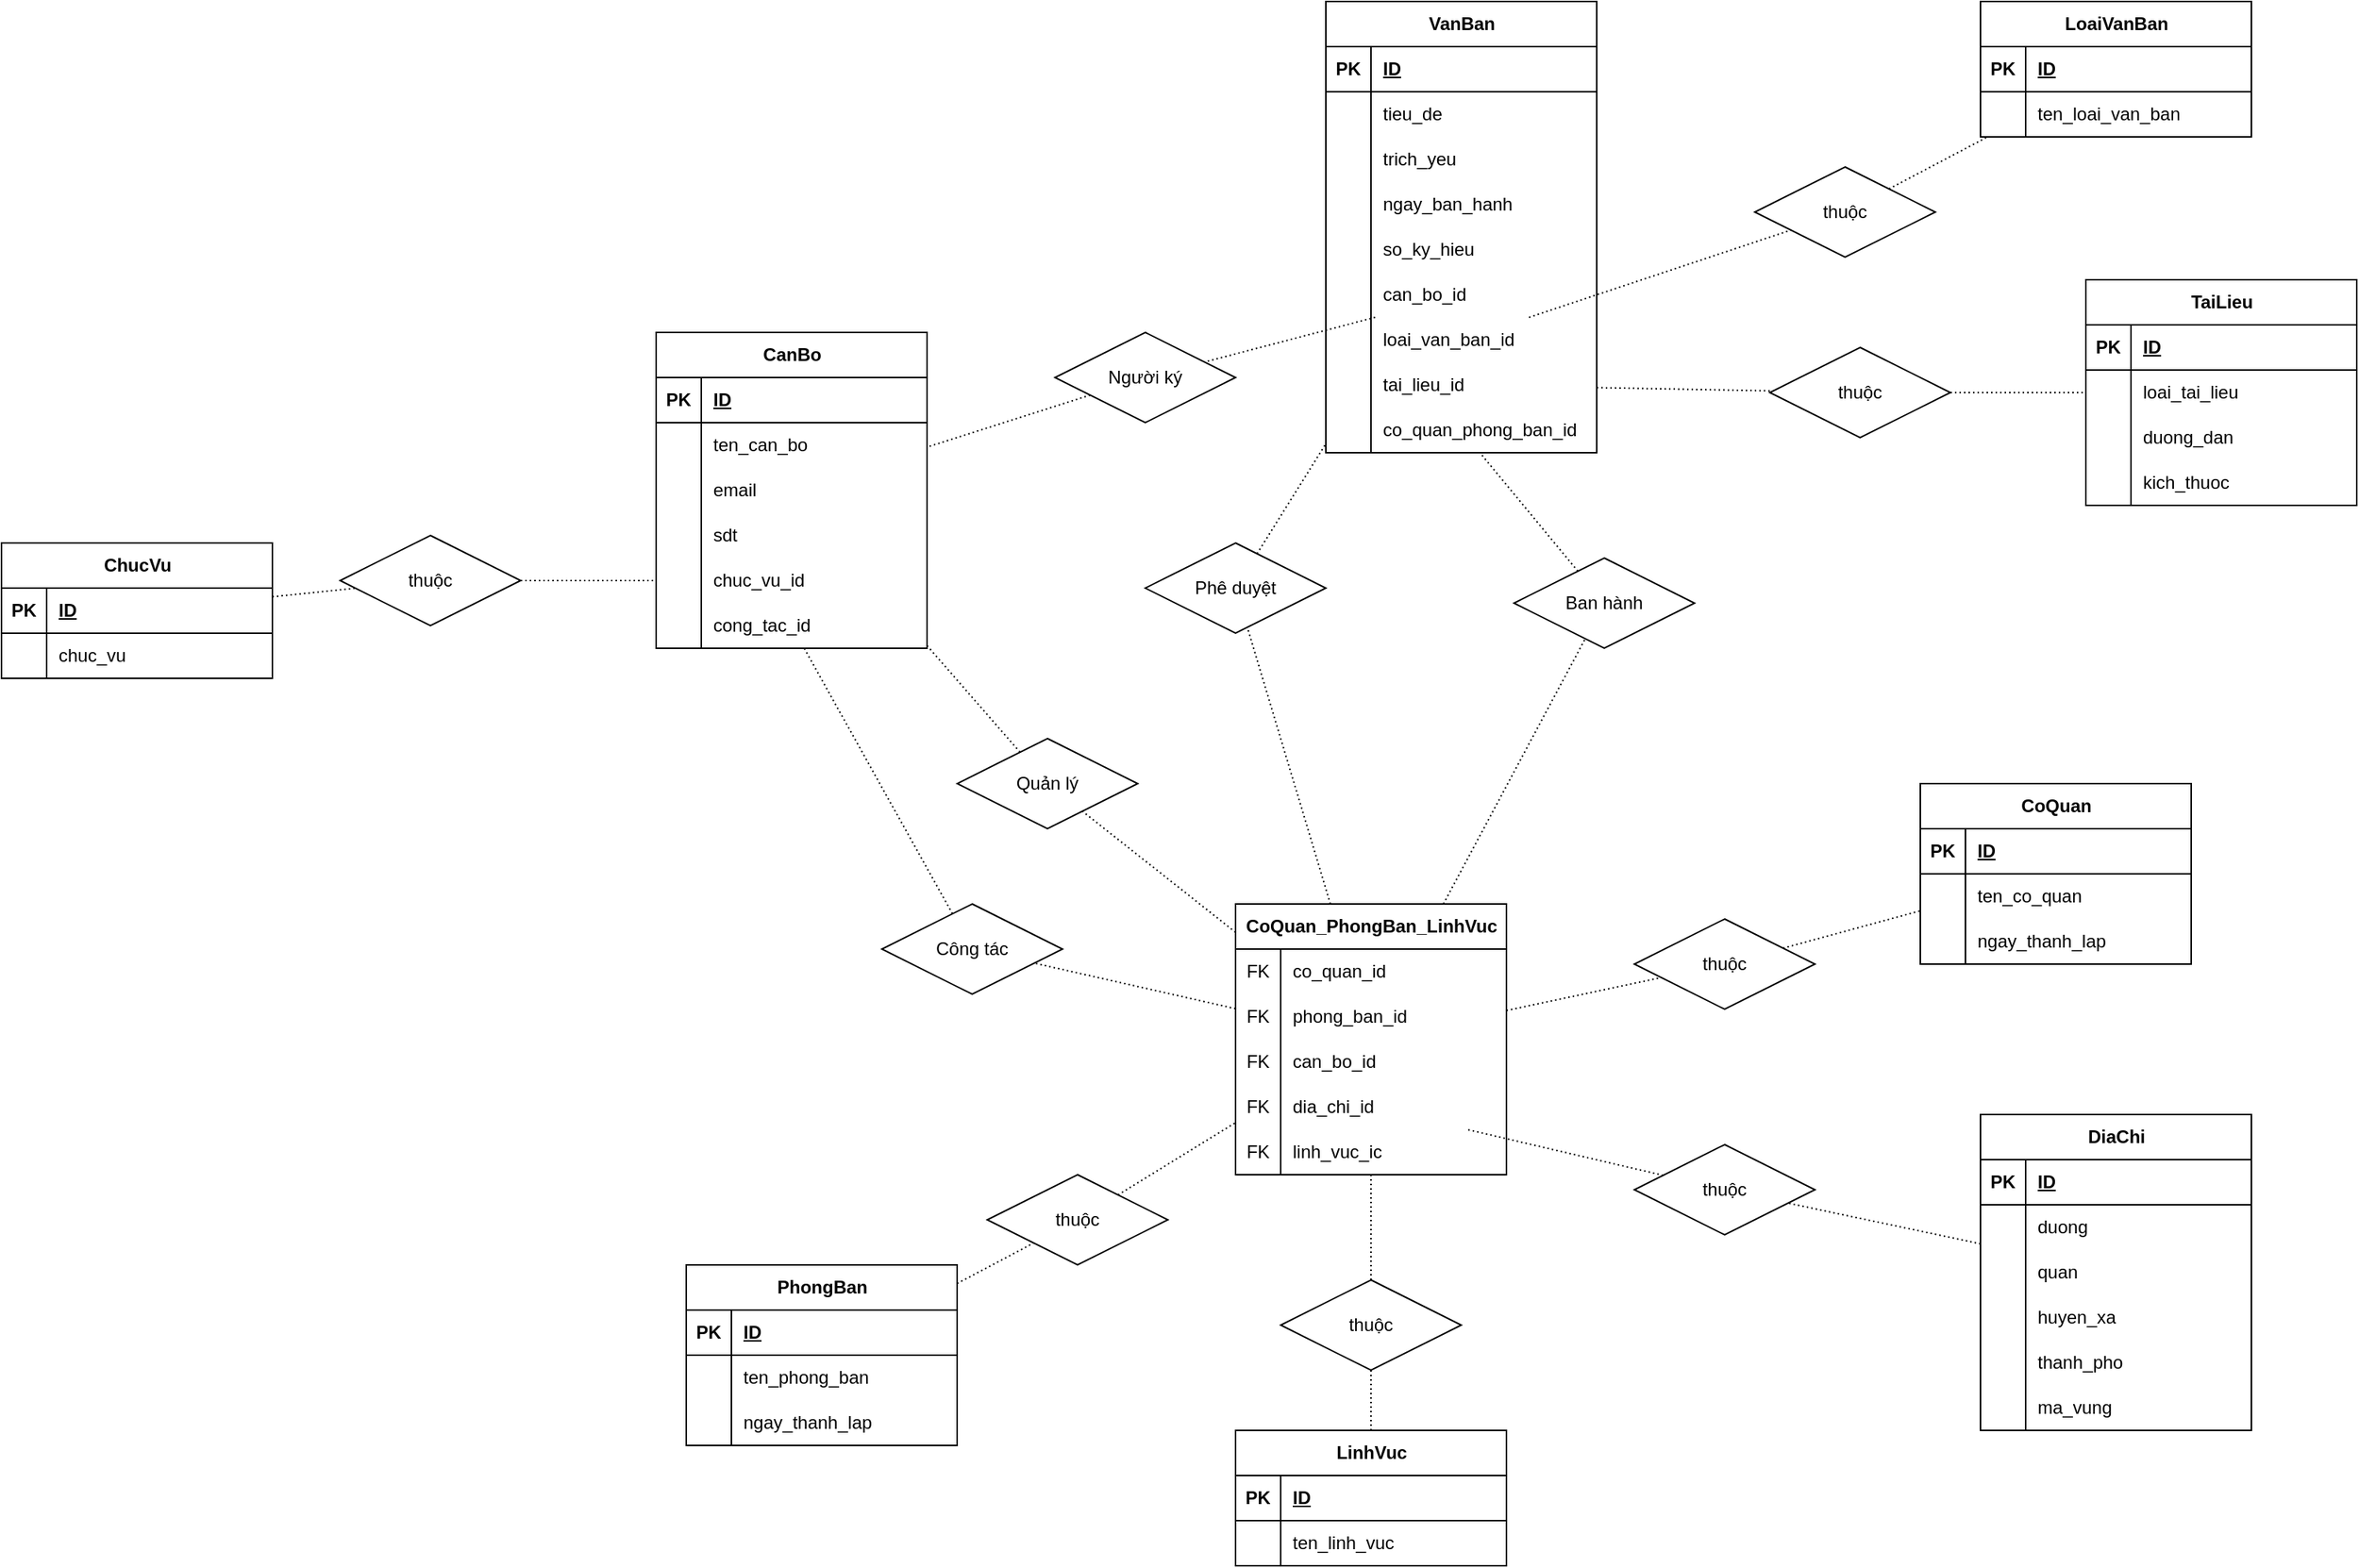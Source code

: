 <mxfile version="24.7.16">
  <diagram name="Page-1" id="DmRpF2dEnvB7UU0SNonj">
    <mxGraphModel dx="1654" dy="1681" grid="1" gridSize="10" guides="1" tooltips="1" connect="1" arrows="1" fold="1" page="1" pageScale="1" pageWidth="850" pageHeight="1100" math="0" shadow="0">
      <root>
        <mxCell id="0" />
        <mxCell id="1" parent="0" />
        <mxCell id="w0K3KJtWaP1S7M1KSu8Z-26" value="CanBo" style="shape=table;startSize=30;container=1;collapsible=1;childLayout=tableLayout;fixedRows=1;rowLines=0;fontStyle=1;align=center;resizeLast=1;html=1;" parent="1" vertex="1">
          <mxGeometry x="-80" y="200" width="180" height="210" as="geometry" />
        </mxCell>
        <mxCell id="w0K3KJtWaP1S7M1KSu8Z-27" value="" style="shape=tableRow;horizontal=0;startSize=0;swimlaneHead=0;swimlaneBody=0;fillColor=none;collapsible=0;dropTarget=0;points=[[0,0.5],[1,0.5]];portConstraint=eastwest;top=0;left=0;right=0;bottom=1;" parent="w0K3KJtWaP1S7M1KSu8Z-26" vertex="1">
          <mxGeometry y="30" width="180" height="30" as="geometry" />
        </mxCell>
        <mxCell id="w0K3KJtWaP1S7M1KSu8Z-28" value="PK" style="shape=partialRectangle;connectable=0;fillColor=none;top=0;left=0;bottom=0;right=0;fontStyle=1;overflow=hidden;whiteSpace=wrap;html=1;" parent="w0K3KJtWaP1S7M1KSu8Z-27" vertex="1">
          <mxGeometry width="30" height="30" as="geometry">
            <mxRectangle width="30" height="30" as="alternateBounds" />
          </mxGeometry>
        </mxCell>
        <mxCell id="w0K3KJtWaP1S7M1KSu8Z-29" value="ID" style="shape=partialRectangle;connectable=0;fillColor=none;top=0;left=0;bottom=0;right=0;align=left;spacingLeft=6;fontStyle=5;overflow=hidden;whiteSpace=wrap;html=1;" parent="w0K3KJtWaP1S7M1KSu8Z-27" vertex="1">
          <mxGeometry x="30" width="150" height="30" as="geometry">
            <mxRectangle width="150" height="30" as="alternateBounds" />
          </mxGeometry>
        </mxCell>
        <mxCell id="w0K3KJtWaP1S7M1KSu8Z-30" value="" style="shape=tableRow;horizontal=0;startSize=0;swimlaneHead=0;swimlaneBody=0;fillColor=none;collapsible=0;dropTarget=0;points=[[0,0.5],[1,0.5]];portConstraint=eastwest;top=0;left=0;right=0;bottom=0;" parent="w0K3KJtWaP1S7M1KSu8Z-26" vertex="1">
          <mxGeometry y="60" width="180" height="30" as="geometry" />
        </mxCell>
        <mxCell id="w0K3KJtWaP1S7M1KSu8Z-31" value="" style="shape=partialRectangle;connectable=0;fillColor=none;top=0;left=0;bottom=0;right=0;editable=1;overflow=hidden;whiteSpace=wrap;html=1;" parent="w0K3KJtWaP1S7M1KSu8Z-30" vertex="1">
          <mxGeometry width="30" height="30" as="geometry">
            <mxRectangle width="30" height="30" as="alternateBounds" />
          </mxGeometry>
        </mxCell>
        <mxCell id="w0K3KJtWaP1S7M1KSu8Z-32" value="ten_can_bo" style="shape=partialRectangle;connectable=0;fillColor=none;top=0;left=0;bottom=0;right=0;align=left;spacingLeft=6;overflow=hidden;whiteSpace=wrap;html=1;" parent="w0K3KJtWaP1S7M1KSu8Z-30" vertex="1">
          <mxGeometry x="30" width="150" height="30" as="geometry">
            <mxRectangle width="150" height="30" as="alternateBounds" />
          </mxGeometry>
        </mxCell>
        <mxCell id="w0K3KJtWaP1S7M1KSu8Z-33" value="" style="shape=tableRow;horizontal=0;startSize=0;swimlaneHead=0;swimlaneBody=0;fillColor=none;collapsible=0;dropTarget=0;points=[[0,0.5],[1,0.5]];portConstraint=eastwest;top=0;left=0;right=0;bottom=0;" parent="w0K3KJtWaP1S7M1KSu8Z-26" vertex="1">
          <mxGeometry y="90" width="180" height="30" as="geometry" />
        </mxCell>
        <mxCell id="w0K3KJtWaP1S7M1KSu8Z-34" value="" style="shape=partialRectangle;connectable=0;fillColor=none;top=0;left=0;bottom=0;right=0;editable=1;overflow=hidden;whiteSpace=wrap;html=1;" parent="w0K3KJtWaP1S7M1KSu8Z-33" vertex="1">
          <mxGeometry width="30" height="30" as="geometry">
            <mxRectangle width="30" height="30" as="alternateBounds" />
          </mxGeometry>
        </mxCell>
        <mxCell id="w0K3KJtWaP1S7M1KSu8Z-35" value="email" style="shape=partialRectangle;connectable=0;fillColor=none;top=0;left=0;bottom=0;right=0;align=left;spacingLeft=6;overflow=hidden;whiteSpace=wrap;html=1;" parent="w0K3KJtWaP1S7M1KSu8Z-33" vertex="1">
          <mxGeometry x="30" width="150" height="30" as="geometry">
            <mxRectangle width="150" height="30" as="alternateBounds" />
          </mxGeometry>
        </mxCell>
        <mxCell id="w0K3KJtWaP1S7M1KSu8Z-36" value="" style="shape=tableRow;horizontal=0;startSize=0;swimlaneHead=0;swimlaneBody=0;fillColor=none;collapsible=0;dropTarget=0;points=[[0,0.5],[1,0.5]];portConstraint=eastwest;top=0;left=0;right=0;bottom=0;" parent="w0K3KJtWaP1S7M1KSu8Z-26" vertex="1">
          <mxGeometry y="120" width="180" height="30" as="geometry" />
        </mxCell>
        <mxCell id="w0K3KJtWaP1S7M1KSu8Z-37" value="" style="shape=partialRectangle;connectable=0;fillColor=none;top=0;left=0;bottom=0;right=0;editable=1;overflow=hidden;whiteSpace=wrap;html=1;" parent="w0K3KJtWaP1S7M1KSu8Z-36" vertex="1">
          <mxGeometry width="30" height="30" as="geometry">
            <mxRectangle width="30" height="30" as="alternateBounds" />
          </mxGeometry>
        </mxCell>
        <mxCell id="w0K3KJtWaP1S7M1KSu8Z-38" value="sdt" style="shape=partialRectangle;connectable=0;fillColor=none;top=0;left=0;bottom=0;right=0;align=left;spacingLeft=6;overflow=hidden;whiteSpace=wrap;html=1;" parent="w0K3KJtWaP1S7M1KSu8Z-36" vertex="1">
          <mxGeometry x="30" width="150" height="30" as="geometry">
            <mxRectangle width="150" height="30" as="alternateBounds" />
          </mxGeometry>
        </mxCell>
        <mxCell id="gswnm02ynB-yfaqRZp-L-97" value="" style="shape=tableRow;horizontal=0;startSize=0;swimlaneHead=0;swimlaneBody=0;fillColor=none;collapsible=0;dropTarget=0;points=[[0,0.5],[1,0.5]];portConstraint=eastwest;top=0;left=0;right=0;bottom=0;" vertex="1" parent="w0K3KJtWaP1S7M1KSu8Z-26">
          <mxGeometry y="150" width="180" height="30" as="geometry" />
        </mxCell>
        <mxCell id="gswnm02ynB-yfaqRZp-L-98" value="" style="shape=partialRectangle;connectable=0;fillColor=none;top=0;left=0;bottom=0;right=0;editable=1;overflow=hidden;whiteSpace=wrap;html=1;" vertex="1" parent="gswnm02ynB-yfaqRZp-L-97">
          <mxGeometry width="30" height="30" as="geometry">
            <mxRectangle width="30" height="30" as="alternateBounds" />
          </mxGeometry>
        </mxCell>
        <mxCell id="gswnm02ynB-yfaqRZp-L-99" value="chuc_vu_id" style="shape=partialRectangle;connectable=0;fillColor=none;top=0;left=0;bottom=0;right=0;align=left;spacingLeft=6;overflow=hidden;whiteSpace=wrap;html=1;" vertex="1" parent="gswnm02ynB-yfaqRZp-L-97">
          <mxGeometry x="30" width="150" height="30" as="geometry">
            <mxRectangle width="150" height="30" as="alternateBounds" />
          </mxGeometry>
        </mxCell>
        <mxCell id="gswnm02ynB-yfaqRZp-L-100" value="" style="shape=tableRow;horizontal=0;startSize=0;swimlaneHead=0;swimlaneBody=0;fillColor=none;collapsible=0;dropTarget=0;points=[[0,0.5],[1,0.5]];portConstraint=eastwest;top=0;left=0;right=0;bottom=0;" vertex="1" parent="w0K3KJtWaP1S7M1KSu8Z-26">
          <mxGeometry y="180" width="180" height="30" as="geometry" />
        </mxCell>
        <mxCell id="gswnm02ynB-yfaqRZp-L-101" value="" style="shape=partialRectangle;connectable=0;fillColor=none;top=0;left=0;bottom=0;right=0;editable=1;overflow=hidden;whiteSpace=wrap;html=1;" vertex="1" parent="gswnm02ynB-yfaqRZp-L-100">
          <mxGeometry width="30" height="30" as="geometry">
            <mxRectangle width="30" height="30" as="alternateBounds" />
          </mxGeometry>
        </mxCell>
        <mxCell id="gswnm02ynB-yfaqRZp-L-102" value="cong_tac_id" style="shape=partialRectangle;connectable=0;fillColor=none;top=0;left=0;bottom=0;right=0;align=left;spacingLeft=6;overflow=hidden;whiteSpace=wrap;html=1;" vertex="1" parent="gswnm02ynB-yfaqRZp-L-100">
          <mxGeometry x="30" width="150" height="30" as="geometry">
            <mxRectangle width="150" height="30" as="alternateBounds" />
          </mxGeometry>
        </mxCell>
        <mxCell id="w0K3KJtWaP1S7M1KSu8Z-39" value="ChucVu" style="shape=table;startSize=30;container=1;collapsible=1;childLayout=tableLayout;fixedRows=1;rowLines=0;fontStyle=1;align=center;resizeLast=1;html=1;" parent="1" vertex="1">
          <mxGeometry x="-515" y="340" width="180" height="90" as="geometry" />
        </mxCell>
        <mxCell id="w0K3KJtWaP1S7M1KSu8Z-40" value="" style="shape=tableRow;horizontal=0;startSize=0;swimlaneHead=0;swimlaneBody=0;fillColor=none;collapsible=0;dropTarget=0;points=[[0,0.5],[1,0.5]];portConstraint=eastwest;top=0;left=0;right=0;bottom=1;" parent="w0K3KJtWaP1S7M1KSu8Z-39" vertex="1">
          <mxGeometry y="30" width="180" height="30" as="geometry" />
        </mxCell>
        <mxCell id="w0K3KJtWaP1S7M1KSu8Z-41" value="PK" style="shape=partialRectangle;connectable=0;fillColor=none;top=0;left=0;bottom=0;right=0;fontStyle=1;overflow=hidden;whiteSpace=wrap;html=1;" parent="w0K3KJtWaP1S7M1KSu8Z-40" vertex="1">
          <mxGeometry width="30" height="30" as="geometry">
            <mxRectangle width="30" height="30" as="alternateBounds" />
          </mxGeometry>
        </mxCell>
        <mxCell id="w0K3KJtWaP1S7M1KSu8Z-42" value="ID" style="shape=partialRectangle;connectable=0;fillColor=none;top=0;left=0;bottom=0;right=0;align=left;spacingLeft=6;fontStyle=5;overflow=hidden;whiteSpace=wrap;html=1;" parent="w0K3KJtWaP1S7M1KSu8Z-40" vertex="1">
          <mxGeometry x="30" width="150" height="30" as="geometry">
            <mxRectangle width="150" height="30" as="alternateBounds" />
          </mxGeometry>
        </mxCell>
        <mxCell id="w0K3KJtWaP1S7M1KSu8Z-43" value="" style="shape=tableRow;horizontal=0;startSize=0;swimlaneHead=0;swimlaneBody=0;fillColor=none;collapsible=0;dropTarget=0;points=[[0,0.5],[1,0.5]];portConstraint=eastwest;top=0;left=0;right=0;bottom=0;" parent="w0K3KJtWaP1S7M1KSu8Z-39" vertex="1">
          <mxGeometry y="60" width="180" height="30" as="geometry" />
        </mxCell>
        <mxCell id="w0K3KJtWaP1S7M1KSu8Z-44" value="" style="shape=partialRectangle;connectable=0;fillColor=none;top=0;left=0;bottom=0;right=0;editable=1;overflow=hidden;whiteSpace=wrap;html=1;" parent="w0K3KJtWaP1S7M1KSu8Z-43" vertex="1">
          <mxGeometry width="30" height="30" as="geometry">
            <mxRectangle width="30" height="30" as="alternateBounds" />
          </mxGeometry>
        </mxCell>
        <mxCell id="w0K3KJtWaP1S7M1KSu8Z-45" value="chuc_vu" style="shape=partialRectangle;connectable=0;fillColor=none;top=0;left=0;bottom=0;right=0;align=left;spacingLeft=6;overflow=hidden;whiteSpace=wrap;html=1;" parent="w0K3KJtWaP1S7M1KSu8Z-43" vertex="1">
          <mxGeometry x="30" width="150" height="30" as="geometry">
            <mxRectangle width="150" height="30" as="alternateBounds" />
          </mxGeometry>
        </mxCell>
        <mxCell id="w0K3KJtWaP1S7M1KSu8Z-52" value="VanBan" style="shape=table;startSize=30;container=1;collapsible=1;childLayout=tableLayout;fixedRows=1;rowLines=0;fontStyle=1;align=center;resizeLast=1;html=1;" parent="1" vertex="1">
          <mxGeometry x="365" y="-20" width="180" height="300" as="geometry" />
        </mxCell>
        <mxCell id="w0K3KJtWaP1S7M1KSu8Z-53" value="" style="shape=tableRow;horizontal=0;startSize=0;swimlaneHead=0;swimlaneBody=0;fillColor=none;collapsible=0;dropTarget=0;points=[[0,0.5],[1,0.5]];portConstraint=eastwest;top=0;left=0;right=0;bottom=1;" parent="w0K3KJtWaP1S7M1KSu8Z-52" vertex="1">
          <mxGeometry y="30" width="180" height="30" as="geometry" />
        </mxCell>
        <mxCell id="w0K3KJtWaP1S7M1KSu8Z-54" value="PK" style="shape=partialRectangle;connectable=0;fillColor=none;top=0;left=0;bottom=0;right=0;fontStyle=1;overflow=hidden;whiteSpace=wrap;html=1;" parent="w0K3KJtWaP1S7M1KSu8Z-53" vertex="1">
          <mxGeometry width="30" height="30" as="geometry">
            <mxRectangle width="30" height="30" as="alternateBounds" />
          </mxGeometry>
        </mxCell>
        <mxCell id="w0K3KJtWaP1S7M1KSu8Z-55" value="ID" style="shape=partialRectangle;connectable=0;fillColor=none;top=0;left=0;bottom=0;right=0;align=left;spacingLeft=6;fontStyle=5;overflow=hidden;whiteSpace=wrap;html=1;" parent="w0K3KJtWaP1S7M1KSu8Z-53" vertex="1">
          <mxGeometry x="30" width="150" height="30" as="geometry">
            <mxRectangle width="150" height="30" as="alternateBounds" />
          </mxGeometry>
        </mxCell>
        <mxCell id="w0K3KJtWaP1S7M1KSu8Z-56" value="" style="shape=tableRow;horizontal=0;startSize=0;swimlaneHead=0;swimlaneBody=0;fillColor=none;collapsible=0;dropTarget=0;points=[[0,0.5],[1,0.5]];portConstraint=eastwest;top=0;left=0;right=0;bottom=0;" parent="w0K3KJtWaP1S7M1KSu8Z-52" vertex="1">
          <mxGeometry y="60" width="180" height="30" as="geometry" />
        </mxCell>
        <mxCell id="w0K3KJtWaP1S7M1KSu8Z-57" value="" style="shape=partialRectangle;connectable=0;fillColor=none;top=0;left=0;bottom=0;right=0;editable=1;overflow=hidden;whiteSpace=wrap;html=1;" parent="w0K3KJtWaP1S7M1KSu8Z-56" vertex="1">
          <mxGeometry width="30" height="30" as="geometry">
            <mxRectangle width="30" height="30" as="alternateBounds" />
          </mxGeometry>
        </mxCell>
        <mxCell id="w0K3KJtWaP1S7M1KSu8Z-58" value="tieu_de" style="shape=partialRectangle;connectable=0;fillColor=none;top=0;left=0;bottom=0;right=0;align=left;spacingLeft=6;overflow=hidden;whiteSpace=wrap;html=1;" parent="w0K3KJtWaP1S7M1KSu8Z-56" vertex="1">
          <mxGeometry x="30" width="150" height="30" as="geometry">
            <mxRectangle width="150" height="30" as="alternateBounds" />
          </mxGeometry>
        </mxCell>
        <mxCell id="w0K3KJtWaP1S7M1KSu8Z-59" value="" style="shape=tableRow;horizontal=0;startSize=0;swimlaneHead=0;swimlaneBody=0;fillColor=none;collapsible=0;dropTarget=0;points=[[0,0.5],[1,0.5]];portConstraint=eastwest;top=0;left=0;right=0;bottom=0;" parent="w0K3KJtWaP1S7M1KSu8Z-52" vertex="1">
          <mxGeometry y="90" width="180" height="30" as="geometry" />
        </mxCell>
        <mxCell id="w0K3KJtWaP1S7M1KSu8Z-60" value="" style="shape=partialRectangle;connectable=0;fillColor=none;top=0;left=0;bottom=0;right=0;editable=1;overflow=hidden;whiteSpace=wrap;html=1;" parent="w0K3KJtWaP1S7M1KSu8Z-59" vertex="1">
          <mxGeometry width="30" height="30" as="geometry">
            <mxRectangle width="30" height="30" as="alternateBounds" />
          </mxGeometry>
        </mxCell>
        <mxCell id="w0K3KJtWaP1S7M1KSu8Z-61" value="trich_yeu" style="shape=partialRectangle;connectable=0;fillColor=none;top=0;left=0;bottom=0;right=0;align=left;spacingLeft=6;overflow=hidden;whiteSpace=wrap;html=1;" parent="w0K3KJtWaP1S7M1KSu8Z-59" vertex="1">
          <mxGeometry x="30" width="150" height="30" as="geometry">
            <mxRectangle width="150" height="30" as="alternateBounds" />
          </mxGeometry>
        </mxCell>
        <mxCell id="w0K3KJtWaP1S7M1KSu8Z-62" value="" style="shape=tableRow;horizontal=0;startSize=0;swimlaneHead=0;swimlaneBody=0;fillColor=none;collapsible=0;dropTarget=0;points=[[0,0.5],[1,0.5]];portConstraint=eastwest;top=0;left=0;right=0;bottom=0;" parent="w0K3KJtWaP1S7M1KSu8Z-52" vertex="1">
          <mxGeometry y="120" width="180" height="30" as="geometry" />
        </mxCell>
        <mxCell id="w0K3KJtWaP1S7M1KSu8Z-63" value="" style="shape=partialRectangle;connectable=0;fillColor=none;top=0;left=0;bottom=0;right=0;editable=1;overflow=hidden;whiteSpace=wrap;html=1;" parent="w0K3KJtWaP1S7M1KSu8Z-62" vertex="1">
          <mxGeometry width="30" height="30" as="geometry">
            <mxRectangle width="30" height="30" as="alternateBounds" />
          </mxGeometry>
        </mxCell>
        <mxCell id="w0K3KJtWaP1S7M1KSu8Z-64" value="ngay_ban_hanh" style="shape=partialRectangle;connectable=0;fillColor=none;top=0;left=0;bottom=0;right=0;align=left;spacingLeft=6;overflow=hidden;whiteSpace=wrap;html=1;" parent="w0K3KJtWaP1S7M1KSu8Z-62" vertex="1">
          <mxGeometry x="30" width="150" height="30" as="geometry">
            <mxRectangle width="150" height="30" as="alternateBounds" />
          </mxGeometry>
        </mxCell>
        <mxCell id="gswnm02ynB-yfaqRZp-L-2" value="" style="shape=tableRow;horizontal=0;startSize=0;swimlaneHead=0;swimlaneBody=0;fillColor=none;collapsible=0;dropTarget=0;points=[[0,0.5],[1,0.5]];portConstraint=eastwest;top=0;left=0;right=0;bottom=0;" vertex="1" parent="w0K3KJtWaP1S7M1KSu8Z-52">
          <mxGeometry y="150" width="180" height="30" as="geometry" />
        </mxCell>
        <mxCell id="gswnm02ynB-yfaqRZp-L-3" value="" style="shape=partialRectangle;connectable=0;fillColor=none;top=0;left=0;bottom=0;right=0;editable=1;overflow=hidden;whiteSpace=wrap;html=1;" vertex="1" parent="gswnm02ynB-yfaqRZp-L-2">
          <mxGeometry width="30" height="30" as="geometry">
            <mxRectangle width="30" height="30" as="alternateBounds" />
          </mxGeometry>
        </mxCell>
        <mxCell id="gswnm02ynB-yfaqRZp-L-4" value="so_ky_hieu" style="shape=partialRectangle;connectable=0;fillColor=none;top=0;left=0;bottom=0;right=0;align=left;spacingLeft=6;overflow=hidden;whiteSpace=wrap;html=1;" vertex="1" parent="gswnm02ynB-yfaqRZp-L-2">
          <mxGeometry x="30" width="150" height="30" as="geometry">
            <mxRectangle width="150" height="30" as="alternateBounds" />
          </mxGeometry>
        </mxCell>
        <mxCell id="gswnm02ynB-yfaqRZp-L-21" value="" style="shape=tableRow;horizontal=0;startSize=0;swimlaneHead=0;swimlaneBody=0;fillColor=none;collapsible=0;dropTarget=0;points=[[0,0.5],[1,0.5]];portConstraint=eastwest;top=0;left=0;right=0;bottom=0;" vertex="1" parent="w0K3KJtWaP1S7M1KSu8Z-52">
          <mxGeometry y="180" width="180" height="30" as="geometry" />
        </mxCell>
        <mxCell id="gswnm02ynB-yfaqRZp-L-22" value="" style="shape=partialRectangle;connectable=0;fillColor=none;top=0;left=0;bottom=0;right=0;editable=1;overflow=hidden;whiteSpace=wrap;html=1;" vertex="1" parent="gswnm02ynB-yfaqRZp-L-21">
          <mxGeometry width="30" height="30" as="geometry">
            <mxRectangle width="30" height="30" as="alternateBounds" />
          </mxGeometry>
        </mxCell>
        <mxCell id="gswnm02ynB-yfaqRZp-L-23" value="can_bo_id" style="shape=partialRectangle;connectable=0;fillColor=none;top=0;left=0;bottom=0;right=0;align=left;spacingLeft=6;overflow=hidden;whiteSpace=wrap;html=1;" vertex="1" parent="gswnm02ynB-yfaqRZp-L-21">
          <mxGeometry x="30" width="150" height="30" as="geometry">
            <mxRectangle width="150" height="30" as="alternateBounds" />
          </mxGeometry>
        </mxCell>
        <mxCell id="gswnm02ynB-yfaqRZp-L-27" value="" style="shape=tableRow;horizontal=0;startSize=0;swimlaneHead=0;swimlaneBody=0;fillColor=none;collapsible=0;dropTarget=0;points=[[0,0.5],[1,0.5]];portConstraint=eastwest;top=0;left=0;right=0;bottom=0;" vertex="1" parent="w0K3KJtWaP1S7M1KSu8Z-52">
          <mxGeometry y="210" width="180" height="30" as="geometry" />
        </mxCell>
        <mxCell id="gswnm02ynB-yfaqRZp-L-28" value="" style="shape=partialRectangle;connectable=0;fillColor=none;top=0;left=0;bottom=0;right=0;editable=1;overflow=hidden;whiteSpace=wrap;html=1;" vertex="1" parent="gswnm02ynB-yfaqRZp-L-27">
          <mxGeometry width="30" height="30" as="geometry">
            <mxRectangle width="30" height="30" as="alternateBounds" />
          </mxGeometry>
        </mxCell>
        <mxCell id="gswnm02ynB-yfaqRZp-L-29" value="loai_van_ban_id" style="shape=partialRectangle;connectable=0;fillColor=none;top=0;left=0;bottom=0;right=0;align=left;spacingLeft=6;overflow=hidden;whiteSpace=wrap;html=1;" vertex="1" parent="gswnm02ynB-yfaqRZp-L-27">
          <mxGeometry x="30" width="150" height="30" as="geometry">
            <mxRectangle width="150" height="30" as="alternateBounds" />
          </mxGeometry>
        </mxCell>
        <mxCell id="gswnm02ynB-yfaqRZp-L-30" value="" style="shape=tableRow;horizontal=0;startSize=0;swimlaneHead=0;swimlaneBody=0;fillColor=none;collapsible=0;dropTarget=0;points=[[0,0.5],[1,0.5]];portConstraint=eastwest;top=0;left=0;right=0;bottom=0;" vertex="1" parent="w0K3KJtWaP1S7M1KSu8Z-52">
          <mxGeometry y="240" width="180" height="30" as="geometry" />
        </mxCell>
        <mxCell id="gswnm02ynB-yfaqRZp-L-31" value="" style="shape=partialRectangle;connectable=0;fillColor=none;top=0;left=0;bottom=0;right=0;editable=1;overflow=hidden;whiteSpace=wrap;html=1;" vertex="1" parent="gswnm02ynB-yfaqRZp-L-30">
          <mxGeometry width="30" height="30" as="geometry">
            <mxRectangle width="30" height="30" as="alternateBounds" />
          </mxGeometry>
        </mxCell>
        <mxCell id="gswnm02ynB-yfaqRZp-L-32" value="tai_lieu_id" style="shape=partialRectangle;connectable=0;fillColor=none;top=0;left=0;bottom=0;right=0;align=left;spacingLeft=6;overflow=hidden;whiteSpace=wrap;html=1;" vertex="1" parent="gswnm02ynB-yfaqRZp-L-30">
          <mxGeometry x="30" width="150" height="30" as="geometry">
            <mxRectangle width="150" height="30" as="alternateBounds" />
          </mxGeometry>
        </mxCell>
        <mxCell id="gswnm02ynB-yfaqRZp-L-51" value="" style="shape=tableRow;horizontal=0;startSize=0;swimlaneHead=0;swimlaneBody=0;fillColor=none;collapsible=0;dropTarget=0;points=[[0,0.5],[1,0.5]];portConstraint=eastwest;top=0;left=0;right=0;bottom=0;" vertex="1" parent="w0K3KJtWaP1S7M1KSu8Z-52">
          <mxGeometry y="270" width="180" height="30" as="geometry" />
        </mxCell>
        <mxCell id="gswnm02ynB-yfaqRZp-L-52" value="" style="shape=partialRectangle;connectable=0;fillColor=none;top=0;left=0;bottom=0;right=0;editable=1;overflow=hidden;whiteSpace=wrap;html=1;" vertex="1" parent="gswnm02ynB-yfaqRZp-L-51">
          <mxGeometry width="30" height="30" as="geometry">
            <mxRectangle width="30" height="30" as="alternateBounds" />
          </mxGeometry>
        </mxCell>
        <mxCell id="gswnm02ynB-yfaqRZp-L-53" value="co_quan_phong_ban_id" style="shape=partialRectangle;connectable=0;fillColor=none;top=0;left=0;bottom=0;right=0;align=left;spacingLeft=6;overflow=hidden;whiteSpace=wrap;html=1;" vertex="1" parent="gswnm02ynB-yfaqRZp-L-51">
          <mxGeometry x="30" width="150" height="30" as="geometry">
            <mxRectangle width="150" height="30" as="alternateBounds" />
          </mxGeometry>
        </mxCell>
        <mxCell id="w0K3KJtWaP1S7M1KSu8Z-65" value="LoaiVanBan" style="shape=table;startSize=30;container=1;collapsible=1;childLayout=tableLayout;fixedRows=1;rowLines=0;fontStyle=1;align=center;resizeLast=1;html=1;" parent="1" vertex="1">
          <mxGeometry x="800" y="-20" width="180" height="90" as="geometry" />
        </mxCell>
        <mxCell id="w0K3KJtWaP1S7M1KSu8Z-66" value="" style="shape=tableRow;horizontal=0;startSize=0;swimlaneHead=0;swimlaneBody=0;fillColor=none;collapsible=0;dropTarget=0;points=[[0,0.5],[1,0.5]];portConstraint=eastwest;top=0;left=0;right=0;bottom=1;" parent="w0K3KJtWaP1S7M1KSu8Z-65" vertex="1">
          <mxGeometry y="30" width="180" height="30" as="geometry" />
        </mxCell>
        <mxCell id="w0K3KJtWaP1S7M1KSu8Z-67" value="PK" style="shape=partialRectangle;connectable=0;fillColor=none;top=0;left=0;bottom=0;right=0;fontStyle=1;overflow=hidden;whiteSpace=wrap;html=1;" parent="w0K3KJtWaP1S7M1KSu8Z-66" vertex="1">
          <mxGeometry width="30" height="30" as="geometry">
            <mxRectangle width="30" height="30" as="alternateBounds" />
          </mxGeometry>
        </mxCell>
        <mxCell id="w0K3KJtWaP1S7M1KSu8Z-68" value="ID" style="shape=partialRectangle;connectable=0;fillColor=none;top=0;left=0;bottom=0;right=0;align=left;spacingLeft=6;fontStyle=5;overflow=hidden;whiteSpace=wrap;html=1;" parent="w0K3KJtWaP1S7M1KSu8Z-66" vertex="1">
          <mxGeometry x="30" width="150" height="30" as="geometry">
            <mxRectangle width="150" height="30" as="alternateBounds" />
          </mxGeometry>
        </mxCell>
        <mxCell id="w0K3KJtWaP1S7M1KSu8Z-69" value="" style="shape=tableRow;horizontal=0;startSize=0;swimlaneHead=0;swimlaneBody=0;fillColor=none;collapsible=0;dropTarget=0;points=[[0,0.5],[1,0.5]];portConstraint=eastwest;top=0;left=0;right=0;bottom=0;" parent="w0K3KJtWaP1S7M1KSu8Z-65" vertex="1">
          <mxGeometry y="60" width="180" height="30" as="geometry" />
        </mxCell>
        <mxCell id="w0K3KJtWaP1S7M1KSu8Z-70" value="" style="shape=partialRectangle;connectable=0;fillColor=none;top=0;left=0;bottom=0;right=0;editable=1;overflow=hidden;whiteSpace=wrap;html=1;" parent="w0K3KJtWaP1S7M1KSu8Z-69" vertex="1">
          <mxGeometry width="30" height="30" as="geometry">
            <mxRectangle width="30" height="30" as="alternateBounds" />
          </mxGeometry>
        </mxCell>
        <mxCell id="w0K3KJtWaP1S7M1KSu8Z-71" value="ten_loai_van_ban" style="shape=partialRectangle;connectable=0;fillColor=none;top=0;left=0;bottom=0;right=0;align=left;spacingLeft=6;overflow=hidden;whiteSpace=wrap;html=1;" parent="w0K3KJtWaP1S7M1KSu8Z-69" vertex="1">
          <mxGeometry x="30" width="150" height="30" as="geometry">
            <mxRectangle width="150" height="30" as="alternateBounds" />
          </mxGeometry>
        </mxCell>
        <mxCell id="w0K3KJtWaP1S7M1KSu8Z-78" value="CoQuan" style="shape=table;startSize=30;container=1;collapsible=1;childLayout=tableLayout;fixedRows=1;rowLines=0;fontStyle=1;align=center;resizeLast=1;html=1;" parent="1" vertex="1">
          <mxGeometry x="760" y="500" width="180" height="120" as="geometry" />
        </mxCell>
        <mxCell id="w0K3KJtWaP1S7M1KSu8Z-79" value="" style="shape=tableRow;horizontal=0;startSize=0;swimlaneHead=0;swimlaneBody=0;fillColor=none;collapsible=0;dropTarget=0;points=[[0,0.5],[1,0.5]];portConstraint=eastwest;top=0;left=0;right=0;bottom=1;" parent="w0K3KJtWaP1S7M1KSu8Z-78" vertex="1">
          <mxGeometry y="30" width="180" height="30" as="geometry" />
        </mxCell>
        <mxCell id="w0K3KJtWaP1S7M1KSu8Z-80" value="PK" style="shape=partialRectangle;connectable=0;fillColor=none;top=0;left=0;bottom=0;right=0;fontStyle=1;overflow=hidden;whiteSpace=wrap;html=1;" parent="w0K3KJtWaP1S7M1KSu8Z-79" vertex="1">
          <mxGeometry width="30" height="30" as="geometry">
            <mxRectangle width="30" height="30" as="alternateBounds" />
          </mxGeometry>
        </mxCell>
        <mxCell id="w0K3KJtWaP1S7M1KSu8Z-81" value="ID" style="shape=partialRectangle;connectable=0;fillColor=none;top=0;left=0;bottom=0;right=0;align=left;spacingLeft=6;fontStyle=5;overflow=hidden;whiteSpace=wrap;html=1;" parent="w0K3KJtWaP1S7M1KSu8Z-79" vertex="1">
          <mxGeometry x="30" width="150" height="30" as="geometry">
            <mxRectangle width="150" height="30" as="alternateBounds" />
          </mxGeometry>
        </mxCell>
        <mxCell id="w0K3KJtWaP1S7M1KSu8Z-82" value="" style="shape=tableRow;horizontal=0;startSize=0;swimlaneHead=0;swimlaneBody=0;fillColor=none;collapsible=0;dropTarget=0;points=[[0,0.5],[1,0.5]];portConstraint=eastwest;top=0;left=0;right=0;bottom=0;" parent="w0K3KJtWaP1S7M1KSu8Z-78" vertex="1">
          <mxGeometry y="60" width="180" height="30" as="geometry" />
        </mxCell>
        <mxCell id="w0K3KJtWaP1S7M1KSu8Z-83" value="" style="shape=partialRectangle;connectable=0;fillColor=none;top=0;left=0;bottom=0;right=0;editable=1;overflow=hidden;whiteSpace=wrap;html=1;" parent="w0K3KJtWaP1S7M1KSu8Z-82" vertex="1">
          <mxGeometry width="30" height="30" as="geometry">
            <mxRectangle width="30" height="30" as="alternateBounds" />
          </mxGeometry>
        </mxCell>
        <mxCell id="w0K3KJtWaP1S7M1KSu8Z-84" value="ten_co_quan" style="shape=partialRectangle;connectable=0;fillColor=none;top=0;left=0;bottom=0;right=0;align=left;spacingLeft=6;overflow=hidden;whiteSpace=wrap;html=1;" parent="w0K3KJtWaP1S7M1KSu8Z-82" vertex="1">
          <mxGeometry x="30" width="150" height="30" as="geometry">
            <mxRectangle width="150" height="30" as="alternateBounds" />
          </mxGeometry>
        </mxCell>
        <mxCell id="w0K3KJtWaP1S7M1KSu8Z-85" value="" style="shape=tableRow;horizontal=0;startSize=0;swimlaneHead=0;swimlaneBody=0;fillColor=none;collapsible=0;dropTarget=0;points=[[0,0.5],[1,0.5]];portConstraint=eastwest;top=0;left=0;right=0;bottom=0;" parent="w0K3KJtWaP1S7M1KSu8Z-78" vertex="1">
          <mxGeometry y="90" width="180" height="30" as="geometry" />
        </mxCell>
        <mxCell id="w0K3KJtWaP1S7M1KSu8Z-86" value="" style="shape=partialRectangle;connectable=0;fillColor=none;top=0;left=0;bottom=0;right=0;editable=1;overflow=hidden;whiteSpace=wrap;html=1;" parent="w0K3KJtWaP1S7M1KSu8Z-85" vertex="1">
          <mxGeometry width="30" height="30" as="geometry">
            <mxRectangle width="30" height="30" as="alternateBounds" />
          </mxGeometry>
        </mxCell>
        <mxCell id="w0K3KJtWaP1S7M1KSu8Z-87" value="ngay_thanh_lap" style="shape=partialRectangle;connectable=0;fillColor=none;top=0;left=0;bottom=0;right=0;align=left;spacingLeft=6;overflow=hidden;whiteSpace=wrap;html=1;" parent="w0K3KJtWaP1S7M1KSu8Z-85" vertex="1">
          <mxGeometry x="30" width="150" height="30" as="geometry">
            <mxRectangle width="150" height="30" as="alternateBounds" />
          </mxGeometry>
        </mxCell>
        <mxCell id="w0K3KJtWaP1S7M1KSu8Z-91" value="thuộc" style="shape=rhombus;perimeter=rhombusPerimeter;whiteSpace=wrap;html=1;align=center;" parent="1" vertex="1">
          <mxGeometry x="-290" y="335" width="120" height="60" as="geometry" />
        </mxCell>
        <mxCell id="w0K3KJtWaP1S7M1KSu8Z-92" value="" style="endArrow=none;html=1;rounded=0;dashed=1;dashPattern=1 2;" parent="1" source="w0K3KJtWaP1S7M1KSu8Z-39" target="w0K3KJtWaP1S7M1KSu8Z-91" edge="1">
          <mxGeometry relative="1" as="geometry">
            <mxPoint x="280" y="380" as="sourcePoint" />
            <mxPoint x="440" y="380" as="targetPoint" />
          </mxGeometry>
        </mxCell>
        <mxCell id="w0K3KJtWaP1S7M1KSu8Z-93" value="" style="resizable=0;html=1;whiteSpace=wrap;align=right;verticalAlign=bottom;" parent="w0K3KJtWaP1S7M1KSu8Z-92" connectable="0" vertex="1">
          <mxGeometry x="1" relative="1" as="geometry" />
        </mxCell>
        <mxCell id="w0K3KJtWaP1S7M1KSu8Z-95" value="TaiLieu" style="shape=table;startSize=30;container=1;collapsible=1;childLayout=tableLayout;fixedRows=1;rowLines=0;fontStyle=1;align=center;resizeLast=1;html=1;" parent="1" vertex="1">
          <mxGeometry x="870" y="165" width="180" height="150" as="geometry" />
        </mxCell>
        <mxCell id="w0K3KJtWaP1S7M1KSu8Z-96" value="" style="shape=tableRow;horizontal=0;startSize=0;swimlaneHead=0;swimlaneBody=0;fillColor=none;collapsible=0;dropTarget=0;points=[[0,0.5],[1,0.5]];portConstraint=eastwest;top=0;left=0;right=0;bottom=1;" parent="w0K3KJtWaP1S7M1KSu8Z-95" vertex="1">
          <mxGeometry y="30" width="180" height="30" as="geometry" />
        </mxCell>
        <mxCell id="w0K3KJtWaP1S7M1KSu8Z-97" value="PK" style="shape=partialRectangle;connectable=0;fillColor=none;top=0;left=0;bottom=0;right=0;fontStyle=1;overflow=hidden;whiteSpace=wrap;html=1;" parent="w0K3KJtWaP1S7M1KSu8Z-96" vertex="1">
          <mxGeometry width="30" height="30" as="geometry">
            <mxRectangle width="30" height="30" as="alternateBounds" />
          </mxGeometry>
        </mxCell>
        <mxCell id="w0K3KJtWaP1S7M1KSu8Z-98" value="ID" style="shape=partialRectangle;connectable=0;fillColor=none;top=0;left=0;bottom=0;right=0;align=left;spacingLeft=6;fontStyle=5;overflow=hidden;whiteSpace=wrap;html=1;" parent="w0K3KJtWaP1S7M1KSu8Z-96" vertex="1">
          <mxGeometry x="30" width="150" height="30" as="geometry">
            <mxRectangle width="150" height="30" as="alternateBounds" />
          </mxGeometry>
        </mxCell>
        <mxCell id="w0K3KJtWaP1S7M1KSu8Z-99" value="" style="shape=tableRow;horizontal=0;startSize=0;swimlaneHead=0;swimlaneBody=0;fillColor=none;collapsible=0;dropTarget=0;points=[[0,0.5],[1,0.5]];portConstraint=eastwest;top=0;left=0;right=0;bottom=0;" parent="w0K3KJtWaP1S7M1KSu8Z-95" vertex="1">
          <mxGeometry y="60" width="180" height="30" as="geometry" />
        </mxCell>
        <mxCell id="w0K3KJtWaP1S7M1KSu8Z-100" value="" style="shape=partialRectangle;connectable=0;fillColor=none;top=0;left=0;bottom=0;right=0;editable=1;overflow=hidden;whiteSpace=wrap;html=1;" parent="w0K3KJtWaP1S7M1KSu8Z-99" vertex="1">
          <mxGeometry width="30" height="30" as="geometry">
            <mxRectangle width="30" height="30" as="alternateBounds" />
          </mxGeometry>
        </mxCell>
        <mxCell id="w0K3KJtWaP1S7M1KSu8Z-101" value="loai_tai_lieu" style="shape=partialRectangle;connectable=0;fillColor=none;top=0;left=0;bottom=0;right=0;align=left;spacingLeft=6;overflow=hidden;whiteSpace=wrap;html=1;" parent="w0K3KJtWaP1S7M1KSu8Z-99" vertex="1">
          <mxGeometry x="30" width="150" height="30" as="geometry">
            <mxRectangle width="150" height="30" as="alternateBounds" />
          </mxGeometry>
        </mxCell>
        <mxCell id="w0K3KJtWaP1S7M1KSu8Z-102" value="" style="shape=tableRow;horizontal=0;startSize=0;swimlaneHead=0;swimlaneBody=0;fillColor=none;collapsible=0;dropTarget=0;points=[[0,0.5],[1,0.5]];portConstraint=eastwest;top=0;left=0;right=0;bottom=0;" parent="w0K3KJtWaP1S7M1KSu8Z-95" vertex="1">
          <mxGeometry y="90" width="180" height="30" as="geometry" />
        </mxCell>
        <mxCell id="w0K3KJtWaP1S7M1KSu8Z-103" value="" style="shape=partialRectangle;connectable=0;fillColor=none;top=0;left=0;bottom=0;right=0;editable=1;overflow=hidden;whiteSpace=wrap;html=1;" parent="w0K3KJtWaP1S7M1KSu8Z-102" vertex="1">
          <mxGeometry width="30" height="30" as="geometry">
            <mxRectangle width="30" height="30" as="alternateBounds" />
          </mxGeometry>
        </mxCell>
        <mxCell id="w0K3KJtWaP1S7M1KSu8Z-104" value="duong_dan" style="shape=partialRectangle;connectable=0;fillColor=none;top=0;left=0;bottom=0;right=0;align=left;spacingLeft=6;overflow=hidden;whiteSpace=wrap;html=1;" parent="w0K3KJtWaP1S7M1KSu8Z-102" vertex="1">
          <mxGeometry x="30" width="150" height="30" as="geometry">
            <mxRectangle width="150" height="30" as="alternateBounds" />
          </mxGeometry>
        </mxCell>
        <mxCell id="gswnm02ynB-yfaqRZp-L-94" value="" style="shape=tableRow;horizontal=0;startSize=0;swimlaneHead=0;swimlaneBody=0;fillColor=none;collapsible=0;dropTarget=0;points=[[0,0.5],[1,0.5]];portConstraint=eastwest;top=0;left=0;right=0;bottom=0;" vertex="1" parent="w0K3KJtWaP1S7M1KSu8Z-95">
          <mxGeometry y="120" width="180" height="30" as="geometry" />
        </mxCell>
        <mxCell id="gswnm02ynB-yfaqRZp-L-95" value="" style="shape=partialRectangle;connectable=0;fillColor=none;top=0;left=0;bottom=0;right=0;editable=1;overflow=hidden;whiteSpace=wrap;html=1;" vertex="1" parent="gswnm02ynB-yfaqRZp-L-94">
          <mxGeometry width="30" height="30" as="geometry">
            <mxRectangle width="30" height="30" as="alternateBounds" />
          </mxGeometry>
        </mxCell>
        <mxCell id="gswnm02ynB-yfaqRZp-L-96" value="kich_thuoc" style="shape=partialRectangle;connectable=0;fillColor=none;top=0;left=0;bottom=0;right=0;align=left;spacingLeft=6;overflow=hidden;whiteSpace=wrap;html=1;" vertex="1" parent="gswnm02ynB-yfaqRZp-L-94">
          <mxGeometry x="30" width="150" height="30" as="geometry">
            <mxRectangle width="150" height="30" as="alternateBounds" />
          </mxGeometry>
        </mxCell>
        <mxCell id="w0K3KJtWaP1S7M1KSu8Z-108" value="" style="endArrow=none;html=1;rounded=0;dashed=1;dashPattern=1 2;" parent="1" source="w0K3KJtWaP1S7M1KSu8Z-91" target="gswnm02ynB-yfaqRZp-L-97" edge="1">
          <mxGeometry relative="1" as="geometry">
            <mxPoint x="-210" y="285" as="sourcePoint" />
            <mxPoint x="-70" y="285" as="targetPoint" />
          </mxGeometry>
        </mxCell>
        <mxCell id="w0K3KJtWaP1S7M1KSu8Z-109" value="" style="resizable=0;html=1;whiteSpace=wrap;align=right;verticalAlign=bottom;" parent="w0K3KJtWaP1S7M1KSu8Z-108" connectable="0" vertex="1">
          <mxGeometry x="1" relative="1" as="geometry" />
        </mxCell>
        <mxCell id="w0K3KJtWaP1S7M1KSu8Z-110" value="PhongBan" style="shape=table;startSize=30;container=1;collapsible=1;childLayout=tableLayout;fixedRows=1;rowLines=0;fontStyle=1;align=center;resizeLast=1;html=1;" parent="1" vertex="1">
          <mxGeometry x="-60" y="820" width="180" height="120" as="geometry" />
        </mxCell>
        <mxCell id="w0K3KJtWaP1S7M1KSu8Z-111" value="" style="shape=tableRow;horizontal=0;startSize=0;swimlaneHead=0;swimlaneBody=0;fillColor=none;collapsible=0;dropTarget=0;points=[[0,0.5],[1,0.5]];portConstraint=eastwest;top=0;left=0;right=0;bottom=1;" parent="w0K3KJtWaP1S7M1KSu8Z-110" vertex="1">
          <mxGeometry y="30" width="180" height="30" as="geometry" />
        </mxCell>
        <mxCell id="w0K3KJtWaP1S7M1KSu8Z-112" value="PK" style="shape=partialRectangle;connectable=0;fillColor=none;top=0;left=0;bottom=0;right=0;fontStyle=1;overflow=hidden;whiteSpace=wrap;html=1;" parent="w0K3KJtWaP1S7M1KSu8Z-111" vertex="1">
          <mxGeometry width="30" height="30" as="geometry">
            <mxRectangle width="30" height="30" as="alternateBounds" />
          </mxGeometry>
        </mxCell>
        <mxCell id="w0K3KJtWaP1S7M1KSu8Z-113" value="ID" style="shape=partialRectangle;connectable=0;fillColor=none;top=0;left=0;bottom=0;right=0;align=left;spacingLeft=6;fontStyle=5;overflow=hidden;whiteSpace=wrap;html=1;" parent="w0K3KJtWaP1S7M1KSu8Z-111" vertex="1">
          <mxGeometry x="30" width="150" height="30" as="geometry">
            <mxRectangle width="150" height="30" as="alternateBounds" />
          </mxGeometry>
        </mxCell>
        <mxCell id="w0K3KJtWaP1S7M1KSu8Z-114" value="" style="shape=tableRow;horizontal=0;startSize=0;swimlaneHead=0;swimlaneBody=0;fillColor=none;collapsible=0;dropTarget=0;points=[[0,0.5],[1,0.5]];portConstraint=eastwest;top=0;left=0;right=0;bottom=0;" parent="w0K3KJtWaP1S7M1KSu8Z-110" vertex="1">
          <mxGeometry y="60" width="180" height="30" as="geometry" />
        </mxCell>
        <mxCell id="w0K3KJtWaP1S7M1KSu8Z-115" value="" style="shape=partialRectangle;connectable=0;fillColor=none;top=0;left=0;bottom=0;right=0;editable=1;overflow=hidden;whiteSpace=wrap;html=1;" parent="w0K3KJtWaP1S7M1KSu8Z-114" vertex="1">
          <mxGeometry width="30" height="30" as="geometry">
            <mxRectangle width="30" height="30" as="alternateBounds" />
          </mxGeometry>
        </mxCell>
        <mxCell id="w0K3KJtWaP1S7M1KSu8Z-116" value="ten_phong_ban" style="shape=partialRectangle;connectable=0;fillColor=none;top=0;left=0;bottom=0;right=0;align=left;spacingLeft=6;overflow=hidden;whiteSpace=wrap;html=1;" parent="w0K3KJtWaP1S7M1KSu8Z-114" vertex="1">
          <mxGeometry x="30" width="150" height="30" as="geometry">
            <mxRectangle width="150" height="30" as="alternateBounds" />
          </mxGeometry>
        </mxCell>
        <mxCell id="w0K3KJtWaP1S7M1KSu8Z-117" value="" style="shape=tableRow;horizontal=0;startSize=0;swimlaneHead=0;swimlaneBody=0;fillColor=none;collapsible=0;dropTarget=0;points=[[0,0.5],[1,0.5]];portConstraint=eastwest;top=0;left=0;right=0;bottom=0;" parent="w0K3KJtWaP1S7M1KSu8Z-110" vertex="1">
          <mxGeometry y="90" width="180" height="30" as="geometry" />
        </mxCell>
        <mxCell id="w0K3KJtWaP1S7M1KSu8Z-118" value="" style="shape=partialRectangle;connectable=0;fillColor=none;top=0;left=0;bottom=0;right=0;editable=1;overflow=hidden;whiteSpace=wrap;html=1;" parent="w0K3KJtWaP1S7M1KSu8Z-117" vertex="1">
          <mxGeometry width="30" height="30" as="geometry">
            <mxRectangle width="30" height="30" as="alternateBounds" />
          </mxGeometry>
        </mxCell>
        <mxCell id="w0K3KJtWaP1S7M1KSu8Z-119" value="ngay_thanh_lap" style="shape=partialRectangle;connectable=0;fillColor=none;top=0;left=0;bottom=0;right=0;align=left;spacingLeft=6;overflow=hidden;whiteSpace=wrap;html=1;" parent="w0K3KJtWaP1S7M1KSu8Z-117" vertex="1">
          <mxGeometry x="30" width="150" height="30" as="geometry">
            <mxRectangle width="150" height="30" as="alternateBounds" />
          </mxGeometry>
        </mxCell>
        <mxCell id="w0K3KJtWaP1S7M1KSu8Z-123" value="thuộc" style="shape=rhombus;perimeter=rhombusPerimeter;whiteSpace=wrap;html=1;align=center;" parent="1" vertex="1">
          <mxGeometry x="660" y="210" width="120" height="60" as="geometry" />
        </mxCell>
        <mxCell id="w0K3KJtWaP1S7M1KSu8Z-124" value="" style="endArrow=none;html=1;rounded=0;dashed=1;dashPattern=1 2;" parent="1" source="gswnm02ynB-yfaqRZp-L-30" target="w0K3KJtWaP1S7M1KSu8Z-123" edge="1">
          <mxGeometry relative="1" as="geometry">
            <mxPoint x="250" y="60" as="sourcePoint" />
            <mxPoint x="1000" y="165" as="targetPoint" />
          </mxGeometry>
        </mxCell>
        <mxCell id="w0K3KJtWaP1S7M1KSu8Z-125" value="" style="resizable=0;html=1;whiteSpace=wrap;align=right;verticalAlign=bottom;" parent="w0K3KJtWaP1S7M1KSu8Z-124" connectable="0" vertex="1">
          <mxGeometry x="1" relative="1" as="geometry" />
        </mxCell>
        <mxCell id="w0K3KJtWaP1S7M1KSu8Z-126" value="" style="endArrow=none;html=1;rounded=0;dashed=1;dashPattern=1 2;" parent="1" source="w0K3KJtWaP1S7M1KSu8Z-123" target="w0K3KJtWaP1S7M1KSu8Z-95" edge="1">
          <mxGeometry relative="1" as="geometry">
            <mxPoint x="350" y="70" as="sourcePoint" />
            <mxPoint x="550" y="60" as="targetPoint" />
          </mxGeometry>
        </mxCell>
        <mxCell id="w0K3KJtWaP1S7M1KSu8Z-127" value="" style="resizable=0;html=1;whiteSpace=wrap;align=right;verticalAlign=bottom;" parent="w0K3KJtWaP1S7M1KSu8Z-126" connectable="0" vertex="1">
          <mxGeometry x="1" relative="1" as="geometry" />
        </mxCell>
        <mxCell id="w0K3KJtWaP1S7M1KSu8Z-128" value="Phê duyệt" style="shape=rhombus;perimeter=rhombusPerimeter;whiteSpace=wrap;html=1;align=center;" parent="1" vertex="1">
          <mxGeometry x="245" y="340" width="120" height="60" as="geometry" />
        </mxCell>
        <mxCell id="w0K3KJtWaP1S7M1KSu8Z-129" value="" style="endArrow=none;html=1;rounded=0;dashed=1;dashPattern=1 2;" parent="1" source="gswnm02ynB-yfaqRZp-L-33" target="w0K3KJtWaP1S7M1KSu8Z-128" edge="1">
          <mxGeometry relative="1" as="geometry">
            <mxPoint x="405" y="130" as="sourcePoint" />
            <mxPoint x="905" y="71" as="targetPoint" />
          </mxGeometry>
        </mxCell>
        <mxCell id="w0K3KJtWaP1S7M1KSu8Z-130" value="" style="resizable=0;html=1;whiteSpace=wrap;align=right;verticalAlign=bottom;" parent="w0K3KJtWaP1S7M1KSu8Z-129" connectable="0" vertex="1">
          <mxGeometry x="1" relative="1" as="geometry" />
        </mxCell>
        <mxCell id="w0K3KJtWaP1S7M1KSu8Z-131" value="" style="endArrow=none;html=1;rounded=0;dashed=1;dashPattern=1 2;" parent="1" source="w0K3KJtWaP1S7M1KSu8Z-128" target="w0K3KJtWaP1S7M1KSu8Z-52" edge="1">
          <mxGeometry relative="1" as="geometry">
            <mxPoint x="255" y="-24" as="sourcePoint" />
            <mxPoint x="750" y="-104" as="targetPoint" />
          </mxGeometry>
        </mxCell>
        <mxCell id="w0K3KJtWaP1S7M1KSu8Z-132" value="" style="resizable=0;html=1;whiteSpace=wrap;align=right;verticalAlign=bottom;" parent="w0K3KJtWaP1S7M1KSu8Z-131" connectable="0" vertex="1">
          <mxGeometry x="1" relative="1" as="geometry" />
        </mxCell>
        <mxCell id="w0K3KJtWaP1S7M1KSu8Z-149" value="thuộc" style="shape=rhombus;perimeter=rhombusPerimeter;whiteSpace=wrap;html=1;align=center;" parent="1" vertex="1">
          <mxGeometry x="650" y="90" width="120" height="60" as="geometry" />
        </mxCell>
        <mxCell id="w0K3KJtWaP1S7M1KSu8Z-150" value="" style="endArrow=none;html=1;rounded=0;dashed=1;dashPattern=1 2;" parent="1" source="gswnm02ynB-yfaqRZp-L-27" target="w0K3KJtWaP1S7M1KSu8Z-149" edge="1">
          <mxGeometry relative="1" as="geometry">
            <mxPoint x="500" y="247.429" as="sourcePoint" />
            <mxPoint x="1017.5" y="296.37" as="targetPoint" />
          </mxGeometry>
        </mxCell>
        <mxCell id="w0K3KJtWaP1S7M1KSu8Z-151" value="" style="resizable=0;html=1;whiteSpace=wrap;align=right;verticalAlign=bottom;" parent="w0K3KJtWaP1S7M1KSu8Z-150" connectable="0" vertex="1">
          <mxGeometry x="1" relative="1" as="geometry" />
        </mxCell>
        <mxCell id="w0K3KJtWaP1S7M1KSu8Z-152" value="" style="endArrow=none;html=1;rounded=0;dashed=1;dashPattern=1 2;" parent="1" source="w0K3KJtWaP1S7M1KSu8Z-149" target="w0K3KJtWaP1S7M1KSu8Z-65" edge="1">
          <mxGeometry relative="1" as="geometry">
            <mxPoint x="367.5" y="201.37" as="sourcePoint" />
            <mxPoint x="860" y="169.999" as="targetPoint" />
          </mxGeometry>
        </mxCell>
        <mxCell id="w0K3KJtWaP1S7M1KSu8Z-153" value="" style="resizable=0;html=1;whiteSpace=wrap;align=right;verticalAlign=bottom;" parent="w0K3KJtWaP1S7M1KSu8Z-152" connectable="0" vertex="1">
          <mxGeometry x="1" relative="1" as="geometry" />
        </mxCell>
        <mxCell id="w0K3KJtWaP1S7M1KSu8Z-159" value="thuộc" style="shape=rhombus;perimeter=rhombusPerimeter;whiteSpace=wrap;html=1;align=center;" parent="1" vertex="1">
          <mxGeometry x="570" y="590" width="120" height="60" as="geometry" />
        </mxCell>
        <mxCell id="w0K3KJtWaP1S7M1KSu8Z-160" value="" style="endArrow=none;html=1;rounded=0;dashed=1;dashPattern=1 2;" parent="1" source="gswnm02ynB-yfaqRZp-L-33" target="w0K3KJtWaP1S7M1KSu8Z-159" edge="1">
          <mxGeometry relative="1" as="geometry">
            <mxPoint x="440" y="620" as="sourcePoint" />
            <mxPoint x="800" y="682" as="targetPoint" />
          </mxGeometry>
        </mxCell>
        <mxCell id="w0K3KJtWaP1S7M1KSu8Z-161" value="" style="resizable=0;html=1;whiteSpace=wrap;align=right;verticalAlign=bottom;" parent="w0K3KJtWaP1S7M1KSu8Z-160" connectable="0" vertex="1">
          <mxGeometry x="1" relative="1" as="geometry" />
        </mxCell>
        <mxCell id="w0K3KJtWaP1S7M1KSu8Z-162" value="" style="endArrow=none;html=1;rounded=0;dashed=1;dashPattern=1 2;" parent="1" source="w0K3KJtWaP1S7M1KSu8Z-159" target="w0K3KJtWaP1S7M1KSu8Z-78" edge="1">
          <mxGeometry relative="1" as="geometry">
            <mxPoint x="150" y="587" as="sourcePoint" />
            <mxPoint x="483" y="867" as="targetPoint" />
          </mxGeometry>
        </mxCell>
        <mxCell id="w0K3KJtWaP1S7M1KSu8Z-163" value="" style="resizable=0;html=1;whiteSpace=wrap;align=right;verticalAlign=bottom;" parent="w0K3KJtWaP1S7M1KSu8Z-162" connectable="0" vertex="1">
          <mxGeometry x="1" relative="1" as="geometry" />
        </mxCell>
        <mxCell id="w0K3KJtWaP1S7M1KSu8Z-164" value="LinhVuc" style="shape=table;startSize=30;container=1;collapsible=1;childLayout=tableLayout;fixedRows=1;rowLines=0;fontStyle=1;align=center;resizeLast=1;html=1;" parent="1" vertex="1">
          <mxGeometry x="305" y="930" width="180" height="90" as="geometry" />
        </mxCell>
        <mxCell id="w0K3KJtWaP1S7M1KSu8Z-165" value="" style="shape=tableRow;horizontal=0;startSize=0;swimlaneHead=0;swimlaneBody=0;fillColor=none;collapsible=0;dropTarget=0;points=[[0,0.5],[1,0.5]];portConstraint=eastwest;top=0;left=0;right=0;bottom=1;" parent="w0K3KJtWaP1S7M1KSu8Z-164" vertex="1">
          <mxGeometry y="30" width="180" height="30" as="geometry" />
        </mxCell>
        <mxCell id="w0K3KJtWaP1S7M1KSu8Z-166" value="PK" style="shape=partialRectangle;connectable=0;fillColor=none;top=0;left=0;bottom=0;right=0;fontStyle=1;overflow=hidden;whiteSpace=wrap;html=1;" parent="w0K3KJtWaP1S7M1KSu8Z-165" vertex="1">
          <mxGeometry width="30" height="30" as="geometry">
            <mxRectangle width="30" height="30" as="alternateBounds" />
          </mxGeometry>
        </mxCell>
        <mxCell id="w0K3KJtWaP1S7M1KSu8Z-167" value="ID" style="shape=partialRectangle;connectable=0;fillColor=none;top=0;left=0;bottom=0;right=0;align=left;spacingLeft=6;fontStyle=5;overflow=hidden;whiteSpace=wrap;html=1;" parent="w0K3KJtWaP1S7M1KSu8Z-165" vertex="1">
          <mxGeometry x="30" width="150" height="30" as="geometry">
            <mxRectangle width="150" height="30" as="alternateBounds" />
          </mxGeometry>
        </mxCell>
        <mxCell id="w0K3KJtWaP1S7M1KSu8Z-168" value="" style="shape=tableRow;horizontal=0;startSize=0;swimlaneHead=0;swimlaneBody=0;fillColor=none;collapsible=0;dropTarget=0;points=[[0,0.5],[1,0.5]];portConstraint=eastwest;top=0;left=0;right=0;bottom=0;" parent="w0K3KJtWaP1S7M1KSu8Z-164" vertex="1">
          <mxGeometry y="60" width="180" height="30" as="geometry" />
        </mxCell>
        <mxCell id="w0K3KJtWaP1S7M1KSu8Z-169" value="" style="shape=partialRectangle;connectable=0;fillColor=none;top=0;left=0;bottom=0;right=0;editable=1;overflow=hidden;whiteSpace=wrap;html=1;" parent="w0K3KJtWaP1S7M1KSu8Z-168" vertex="1">
          <mxGeometry width="30" height="30" as="geometry">
            <mxRectangle width="30" height="30" as="alternateBounds" />
          </mxGeometry>
        </mxCell>
        <mxCell id="w0K3KJtWaP1S7M1KSu8Z-170" value="ten_linh_vuc" style="shape=partialRectangle;connectable=0;fillColor=none;top=0;left=0;bottom=0;right=0;align=left;spacingLeft=6;overflow=hidden;whiteSpace=wrap;html=1;" parent="w0K3KJtWaP1S7M1KSu8Z-168" vertex="1">
          <mxGeometry x="30" width="150" height="30" as="geometry">
            <mxRectangle width="150" height="30" as="alternateBounds" />
          </mxGeometry>
        </mxCell>
        <mxCell id="w0K3KJtWaP1S7M1KSu8Z-187" value="Quản lý" style="shape=rhombus;perimeter=rhombusPerimeter;whiteSpace=wrap;html=1;align=center;" parent="1" vertex="1">
          <mxGeometry x="120" y="470.0" width="120" height="60" as="geometry" />
        </mxCell>
        <mxCell id="w0K3KJtWaP1S7M1KSu8Z-188" value="" style="endArrow=none;html=1;rounded=0;dashed=1;dashPattern=1 2;" parent="1" source="gswnm02ynB-yfaqRZp-L-33" target="w0K3KJtWaP1S7M1KSu8Z-187" edge="1">
          <mxGeometry relative="1" as="geometry">
            <mxPoint x="795" y="704.997" as="sourcePoint" />
            <mxPoint x="970" y="202.83" as="targetPoint" />
          </mxGeometry>
        </mxCell>
        <mxCell id="w0K3KJtWaP1S7M1KSu8Z-189" value="" style="resizable=0;html=1;whiteSpace=wrap;align=right;verticalAlign=bottom;" parent="w0K3KJtWaP1S7M1KSu8Z-188" connectable="0" vertex="1">
          <mxGeometry x="1" relative="1" as="geometry" />
        </mxCell>
        <mxCell id="w0K3KJtWaP1S7M1KSu8Z-190" value="" style="endArrow=none;html=1;rounded=0;dashed=1;dashPattern=1 2;" parent="1" source="w0K3KJtWaP1S7M1KSu8Z-187" target="w0K3KJtWaP1S7M1KSu8Z-26" edge="1">
          <mxGeometry relative="1" as="geometry">
            <mxPoint x="320" y="107.83" as="sourcePoint" />
            <mxPoint x="260" y="410.83" as="targetPoint" />
          </mxGeometry>
        </mxCell>
        <mxCell id="w0K3KJtWaP1S7M1KSu8Z-191" value="" style="resizable=0;html=1;whiteSpace=wrap;align=right;verticalAlign=bottom;" parent="w0K3KJtWaP1S7M1KSu8Z-190" connectable="0" vertex="1">
          <mxGeometry x="1" relative="1" as="geometry" />
        </mxCell>
        <mxCell id="w0K3KJtWaP1S7M1KSu8Z-197" value="Người ký" style="shape=rhombus;perimeter=rhombusPerimeter;whiteSpace=wrap;html=1;align=center;" parent="1" vertex="1">
          <mxGeometry x="185" y="200" width="120" height="60" as="geometry" />
        </mxCell>
        <mxCell id="w0K3KJtWaP1S7M1KSu8Z-198" value="" style="endArrow=none;html=1;rounded=0;dashed=1;dashPattern=1 2;" parent="1" source="gswnm02ynB-yfaqRZp-L-21" target="w0K3KJtWaP1S7M1KSu8Z-197" edge="1">
          <mxGeometry relative="1" as="geometry">
            <mxPoint x="-191" y="342.5" as="sourcePoint" />
            <mxPoint x="-447" y="650.5" as="targetPoint" />
          </mxGeometry>
        </mxCell>
        <mxCell id="w0K3KJtWaP1S7M1KSu8Z-199" value="" style="resizable=0;html=1;whiteSpace=wrap;align=right;verticalAlign=bottom;" parent="w0K3KJtWaP1S7M1KSu8Z-198" connectable="0" vertex="1">
          <mxGeometry x="1" relative="1" as="geometry" />
        </mxCell>
        <mxCell id="w0K3KJtWaP1S7M1KSu8Z-200" value="" style="endArrow=none;html=1;rounded=0;dashed=1;dashPattern=1 2;" parent="1" source="w0K3KJtWaP1S7M1KSu8Z-197" target="w0K3KJtWaP1S7M1KSu8Z-26" edge="1">
          <mxGeometry relative="1" as="geometry">
            <mxPoint x="-1097" y="555.5" as="sourcePoint" />
            <mxPoint x="-350" y="697" as="targetPoint" />
          </mxGeometry>
        </mxCell>
        <mxCell id="w0K3KJtWaP1S7M1KSu8Z-201" value="" style="resizable=0;html=1;whiteSpace=wrap;align=right;verticalAlign=bottom;" parent="w0K3KJtWaP1S7M1KSu8Z-200" connectable="0" vertex="1">
          <mxGeometry x="1" relative="1" as="geometry" />
        </mxCell>
        <mxCell id="w0K3KJtWaP1S7M1KSu8Z-215" value="thuộc" style="shape=rhombus;perimeter=rhombusPerimeter;whiteSpace=wrap;html=1;align=center;" parent="1" vertex="1">
          <mxGeometry x="335" y="830" width="120" height="60" as="geometry" />
        </mxCell>
        <mxCell id="w0K3KJtWaP1S7M1KSu8Z-216" value="" style="endArrow=none;html=1;rounded=0;dashed=1;dashPattern=1 2;" parent="1" source="w0K3KJtWaP1S7M1KSu8Z-164" target="w0K3KJtWaP1S7M1KSu8Z-215" edge="1">
          <mxGeometry relative="1" as="geometry">
            <mxPoint x="1210" y="550" as="sourcePoint" />
            <mxPoint x="1708" y="720" as="targetPoint" />
          </mxGeometry>
        </mxCell>
        <mxCell id="w0K3KJtWaP1S7M1KSu8Z-217" value="" style="resizable=0;html=1;whiteSpace=wrap;align=right;verticalAlign=bottom;" parent="w0K3KJtWaP1S7M1KSu8Z-216" connectable="0" vertex="1">
          <mxGeometry x="1" relative="1" as="geometry" />
        </mxCell>
        <mxCell id="w0K3KJtWaP1S7M1KSu8Z-218" value="" style="endArrow=none;html=1;rounded=0;dashed=1;dashPattern=1 2;" parent="1" source="w0K3KJtWaP1S7M1KSu8Z-215" target="gswnm02ynB-yfaqRZp-L-116" edge="1">
          <mxGeometry relative="1" as="geometry">
            <mxPoint x="1058" y="625" as="sourcePoint" />
            <mxPoint x="580" y="630" as="targetPoint" />
          </mxGeometry>
        </mxCell>
        <mxCell id="w0K3KJtWaP1S7M1KSu8Z-219" value="" style="resizable=0;html=1;whiteSpace=wrap;align=right;verticalAlign=bottom;" parent="w0K3KJtWaP1S7M1KSu8Z-218" connectable="0" vertex="1">
          <mxGeometry x="1" relative="1" as="geometry" />
        </mxCell>
        <mxCell id="gswnm02ynB-yfaqRZp-L-33" value="CoQuan_PhongBan_LinhVuc" style="shape=table;startSize=30;container=1;collapsible=1;childLayout=tableLayout;fixedRows=1;rowLines=0;fontStyle=1;align=center;resizeLast=1;html=1;" vertex="1" parent="1">
          <mxGeometry x="305" y="580" width="180" height="180" as="geometry" />
        </mxCell>
        <mxCell id="gswnm02ynB-yfaqRZp-L-37" value="" style="shape=tableRow;horizontal=0;startSize=0;swimlaneHead=0;swimlaneBody=0;fillColor=none;collapsible=0;dropTarget=0;points=[[0,0.5],[1,0.5]];portConstraint=eastwest;top=0;left=0;right=0;bottom=0;" vertex="1" parent="gswnm02ynB-yfaqRZp-L-33">
          <mxGeometry y="30" width="180" height="30" as="geometry" />
        </mxCell>
        <mxCell id="gswnm02ynB-yfaqRZp-L-38" value="FK" style="shape=partialRectangle;connectable=0;fillColor=none;top=0;left=0;bottom=0;right=0;editable=1;overflow=hidden;whiteSpace=wrap;html=1;" vertex="1" parent="gswnm02ynB-yfaqRZp-L-37">
          <mxGeometry width="30" height="30" as="geometry">
            <mxRectangle width="30" height="30" as="alternateBounds" />
          </mxGeometry>
        </mxCell>
        <mxCell id="gswnm02ynB-yfaqRZp-L-39" value="co_quan_id" style="shape=partialRectangle;connectable=0;fillColor=none;top=0;left=0;bottom=0;right=0;align=left;spacingLeft=6;overflow=hidden;whiteSpace=wrap;html=1;" vertex="1" parent="gswnm02ynB-yfaqRZp-L-37">
          <mxGeometry x="30" width="150" height="30" as="geometry">
            <mxRectangle width="150" height="30" as="alternateBounds" />
          </mxGeometry>
        </mxCell>
        <mxCell id="gswnm02ynB-yfaqRZp-L-40" value="" style="shape=tableRow;horizontal=0;startSize=0;swimlaneHead=0;swimlaneBody=0;fillColor=none;collapsible=0;dropTarget=0;points=[[0,0.5],[1,0.5]];portConstraint=eastwest;top=0;left=0;right=0;bottom=0;" vertex="1" parent="gswnm02ynB-yfaqRZp-L-33">
          <mxGeometry y="60" width="180" height="30" as="geometry" />
        </mxCell>
        <mxCell id="gswnm02ynB-yfaqRZp-L-41" value="FK" style="shape=partialRectangle;connectable=0;fillColor=none;top=0;left=0;bottom=0;right=0;editable=1;overflow=hidden;whiteSpace=wrap;html=1;" vertex="1" parent="gswnm02ynB-yfaqRZp-L-40">
          <mxGeometry width="30" height="30" as="geometry">
            <mxRectangle width="30" height="30" as="alternateBounds" />
          </mxGeometry>
        </mxCell>
        <mxCell id="gswnm02ynB-yfaqRZp-L-42" value="phong_ban_id" style="shape=partialRectangle;connectable=0;fillColor=none;top=0;left=0;bottom=0;right=0;align=left;spacingLeft=6;overflow=hidden;whiteSpace=wrap;html=1;" vertex="1" parent="gswnm02ynB-yfaqRZp-L-40">
          <mxGeometry x="30" width="150" height="30" as="geometry">
            <mxRectangle width="150" height="30" as="alternateBounds" />
          </mxGeometry>
        </mxCell>
        <mxCell id="gswnm02ynB-yfaqRZp-L-43" value="" style="shape=tableRow;horizontal=0;startSize=0;swimlaneHead=0;swimlaneBody=0;fillColor=none;collapsible=0;dropTarget=0;points=[[0,0.5],[1,0.5]];portConstraint=eastwest;top=0;left=0;right=0;bottom=0;" vertex="1" parent="gswnm02ynB-yfaqRZp-L-33">
          <mxGeometry y="90" width="180" height="30" as="geometry" />
        </mxCell>
        <mxCell id="gswnm02ynB-yfaqRZp-L-44" value="FK" style="shape=partialRectangle;connectable=0;fillColor=none;top=0;left=0;bottom=0;right=0;editable=1;overflow=hidden;whiteSpace=wrap;html=1;" vertex="1" parent="gswnm02ynB-yfaqRZp-L-43">
          <mxGeometry width="30" height="30" as="geometry">
            <mxRectangle width="30" height="30" as="alternateBounds" />
          </mxGeometry>
        </mxCell>
        <mxCell id="gswnm02ynB-yfaqRZp-L-45" value="can_bo_id" style="shape=partialRectangle;connectable=0;fillColor=none;top=0;left=0;bottom=0;right=0;align=left;spacingLeft=6;overflow=hidden;whiteSpace=wrap;html=1;" vertex="1" parent="gswnm02ynB-yfaqRZp-L-43">
          <mxGeometry x="30" width="150" height="30" as="geometry">
            <mxRectangle width="150" height="30" as="alternateBounds" />
          </mxGeometry>
        </mxCell>
        <mxCell id="gswnm02ynB-yfaqRZp-L-108" value="" style="shape=tableRow;horizontal=0;startSize=0;swimlaneHead=0;swimlaneBody=0;fillColor=none;collapsible=0;dropTarget=0;points=[[0,0.5],[1,0.5]];portConstraint=eastwest;top=0;left=0;right=0;bottom=0;" vertex="1" parent="gswnm02ynB-yfaqRZp-L-33">
          <mxGeometry y="120" width="180" height="30" as="geometry" />
        </mxCell>
        <mxCell id="gswnm02ynB-yfaqRZp-L-109" value="FK" style="shape=partialRectangle;connectable=0;fillColor=none;top=0;left=0;bottom=0;right=0;editable=1;overflow=hidden;whiteSpace=wrap;html=1;" vertex="1" parent="gswnm02ynB-yfaqRZp-L-108">
          <mxGeometry width="30" height="30" as="geometry">
            <mxRectangle width="30" height="30" as="alternateBounds" />
          </mxGeometry>
        </mxCell>
        <mxCell id="gswnm02ynB-yfaqRZp-L-110" value="dia_chi_id" style="shape=partialRectangle;connectable=0;fillColor=none;top=0;left=0;bottom=0;right=0;align=left;spacingLeft=6;overflow=hidden;whiteSpace=wrap;html=1;" vertex="1" parent="gswnm02ynB-yfaqRZp-L-108">
          <mxGeometry x="30" width="150" height="30" as="geometry">
            <mxRectangle width="150" height="30" as="alternateBounds" />
          </mxGeometry>
        </mxCell>
        <mxCell id="gswnm02ynB-yfaqRZp-L-116" value="" style="shape=tableRow;horizontal=0;startSize=0;swimlaneHead=0;swimlaneBody=0;fillColor=none;collapsible=0;dropTarget=0;points=[[0,0.5],[1,0.5]];portConstraint=eastwest;top=0;left=0;right=0;bottom=0;" vertex="1" parent="gswnm02ynB-yfaqRZp-L-33">
          <mxGeometry y="150" width="180" height="30" as="geometry" />
        </mxCell>
        <mxCell id="gswnm02ynB-yfaqRZp-L-117" value="FK" style="shape=partialRectangle;connectable=0;fillColor=none;top=0;left=0;bottom=0;right=0;editable=1;overflow=hidden;whiteSpace=wrap;html=1;" vertex="1" parent="gswnm02ynB-yfaqRZp-L-116">
          <mxGeometry width="30" height="30" as="geometry">
            <mxRectangle width="30" height="30" as="alternateBounds" />
          </mxGeometry>
        </mxCell>
        <mxCell id="gswnm02ynB-yfaqRZp-L-118" value="linh_vuc_ic" style="shape=partialRectangle;connectable=0;fillColor=none;top=0;left=0;bottom=0;right=0;align=left;spacingLeft=6;overflow=hidden;whiteSpace=wrap;html=1;" vertex="1" parent="gswnm02ynB-yfaqRZp-L-116">
          <mxGeometry x="30" width="150" height="30" as="geometry">
            <mxRectangle width="150" height="30" as="alternateBounds" />
          </mxGeometry>
        </mxCell>
        <mxCell id="gswnm02ynB-yfaqRZp-L-46" value="thuộc" style="shape=rhombus;perimeter=rhombusPerimeter;whiteSpace=wrap;html=1;align=center;" vertex="1" parent="1">
          <mxGeometry x="140" y="760" width="120" height="60" as="geometry" />
        </mxCell>
        <mxCell id="gswnm02ynB-yfaqRZp-L-47" value="" style="endArrow=none;html=1;rounded=0;dashed=1;dashPattern=1 2;" edge="1" parent="1" target="gswnm02ynB-yfaqRZp-L-46" source="w0K3KJtWaP1S7M1KSu8Z-110">
          <mxGeometry relative="1" as="geometry">
            <mxPoint x="230" y="863" as="sourcePoint" />
            <mxPoint x="485" y="832" as="targetPoint" />
          </mxGeometry>
        </mxCell>
        <mxCell id="gswnm02ynB-yfaqRZp-L-48" value="" style="resizable=0;html=1;whiteSpace=wrap;align=right;verticalAlign=bottom;" connectable="0" vertex="1" parent="gswnm02ynB-yfaqRZp-L-47">
          <mxGeometry x="1" relative="1" as="geometry" />
        </mxCell>
        <mxCell id="gswnm02ynB-yfaqRZp-L-49" value="" style="endArrow=none;html=1;rounded=0;dashed=1;dashPattern=1 2;" edge="1" parent="1" source="gswnm02ynB-yfaqRZp-L-46" target="gswnm02ynB-yfaqRZp-L-33">
          <mxGeometry relative="1" as="geometry">
            <mxPoint x="-165" y="737" as="sourcePoint" />
            <mxPoint x="435" y="897" as="targetPoint" />
          </mxGeometry>
        </mxCell>
        <mxCell id="gswnm02ynB-yfaqRZp-L-50" value="" style="resizable=0;html=1;whiteSpace=wrap;align=right;verticalAlign=bottom;" connectable="0" vertex="1" parent="gswnm02ynB-yfaqRZp-L-49">
          <mxGeometry x="1" relative="1" as="geometry" />
        </mxCell>
        <mxCell id="gswnm02ynB-yfaqRZp-L-54" value="Ban hành" style="shape=rhombus;perimeter=rhombusPerimeter;whiteSpace=wrap;html=1;align=center;" vertex="1" parent="1">
          <mxGeometry x="490" y="350" width="120" height="60" as="geometry" />
        </mxCell>
        <mxCell id="gswnm02ynB-yfaqRZp-L-55" value="" style="endArrow=none;html=1;rounded=0;dashed=1;dashPattern=1 2;" edge="1" parent="1" target="gswnm02ynB-yfaqRZp-L-54" source="gswnm02ynB-yfaqRZp-L-33">
          <mxGeometry relative="1" as="geometry">
            <mxPoint x="440" y="517" as="sourcePoint" />
            <mxPoint x="680" y="452" as="targetPoint" />
          </mxGeometry>
        </mxCell>
        <mxCell id="gswnm02ynB-yfaqRZp-L-56" value="" style="resizable=0;html=1;whiteSpace=wrap;align=right;verticalAlign=bottom;" connectable="0" vertex="1" parent="gswnm02ynB-yfaqRZp-L-55">
          <mxGeometry x="1" relative="1" as="geometry" />
        </mxCell>
        <mxCell id="gswnm02ynB-yfaqRZp-L-57" value="" style="endArrow=none;html=1;rounded=0;dashed=1;dashPattern=1 2;" edge="1" parent="1" source="gswnm02ynB-yfaqRZp-L-54" target="gswnm02ynB-yfaqRZp-L-51">
          <mxGeometry relative="1" as="geometry">
            <mxPoint x="30" y="357" as="sourcePoint" />
            <mxPoint x="460" y="360" as="targetPoint" />
          </mxGeometry>
        </mxCell>
        <mxCell id="gswnm02ynB-yfaqRZp-L-58" value="" style="resizable=0;html=1;whiteSpace=wrap;align=right;verticalAlign=bottom;" connectable="0" vertex="1" parent="gswnm02ynB-yfaqRZp-L-57">
          <mxGeometry x="1" relative="1" as="geometry" />
        </mxCell>
        <mxCell id="gswnm02ynB-yfaqRZp-L-65" value="DiaChi" style="shape=table;startSize=30;container=1;collapsible=1;childLayout=tableLayout;fixedRows=1;rowLines=0;fontStyle=1;align=center;resizeLast=1;html=1;" vertex="1" parent="1">
          <mxGeometry x="800" y="720" width="180" height="210" as="geometry" />
        </mxCell>
        <mxCell id="gswnm02ynB-yfaqRZp-L-66" value="" style="shape=tableRow;horizontal=0;startSize=0;swimlaneHead=0;swimlaneBody=0;fillColor=none;collapsible=0;dropTarget=0;points=[[0,0.5],[1,0.5]];portConstraint=eastwest;top=0;left=0;right=0;bottom=1;" vertex="1" parent="gswnm02ynB-yfaqRZp-L-65">
          <mxGeometry y="30" width="180" height="30" as="geometry" />
        </mxCell>
        <mxCell id="gswnm02ynB-yfaqRZp-L-67" value="PK" style="shape=partialRectangle;connectable=0;fillColor=none;top=0;left=0;bottom=0;right=0;fontStyle=1;overflow=hidden;whiteSpace=wrap;html=1;" vertex="1" parent="gswnm02ynB-yfaqRZp-L-66">
          <mxGeometry width="30" height="30" as="geometry">
            <mxRectangle width="30" height="30" as="alternateBounds" />
          </mxGeometry>
        </mxCell>
        <mxCell id="gswnm02ynB-yfaqRZp-L-68" value="ID" style="shape=partialRectangle;connectable=0;fillColor=none;top=0;left=0;bottom=0;right=0;align=left;spacingLeft=6;fontStyle=5;overflow=hidden;whiteSpace=wrap;html=1;" vertex="1" parent="gswnm02ynB-yfaqRZp-L-66">
          <mxGeometry x="30" width="150" height="30" as="geometry">
            <mxRectangle width="150" height="30" as="alternateBounds" />
          </mxGeometry>
        </mxCell>
        <mxCell id="gswnm02ynB-yfaqRZp-L-69" value="" style="shape=tableRow;horizontal=0;startSize=0;swimlaneHead=0;swimlaneBody=0;fillColor=none;collapsible=0;dropTarget=0;points=[[0,0.5],[1,0.5]];portConstraint=eastwest;top=0;left=0;right=0;bottom=0;" vertex="1" parent="gswnm02ynB-yfaqRZp-L-65">
          <mxGeometry y="60" width="180" height="30" as="geometry" />
        </mxCell>
        <mxCell id="gswnm02ynB-yfaqRZp-L-70" value="" style="shape=partialRectangle;connectable=0;fillColor=none;top=0;left=0;bottom=0;right=0;editable=1;overflow=hidden;whiteSpace=wrap;html=1;" vertex="1" parent="gswnm02ynB-yfaqRZp-L-69">
          <mxGeometry width="30" height="30" as="geometry">
            <mxRectangle width="30" height="30" as="alternateBounds" />
          </mxGeometry>
        </mxCell>
        <mxCell id="gswnm02ynB-yfaqRZp-L-71" value="duong" style="shape=partialRectangle;connectable=0;fillColor=none;top=0;left=0;bottom=0;right=0;align=left;spacingLeft=6;overflow=hidden;whiteSpace=wrap;html=1;" vertex="1" parent="gswnm02ynB-yfaqRZp-L-69">
          <mxGeometry x="30" width="150" height="30" as="geometry">
            <mxRectangle width="150" height="30" as="alternateBounds" />
          </mxGeometry>
        </mxCell>
        <mxCell id="gswnm02ynB-yfaqRZp-L-72" value="" style="shape=tableRow;horizontal=0;startSize=0;swimlaneHead=0;swimlaneBody=0;fillColor=none;collapsible=0;dropTarget=0;points=[[0,0.5],[1,0.5]];portConstraint=eastwest;top=0;left=0;right=0;bottom=0;" vertex="1" parent="gswnm02ynB-yfaqRZp-L-65">
          <mxGeometry y="90" width="180" height="30" as="geometry" />
        </mxCell>
        <mxCell id="gswnm02ynB-yfaqRZp-L-73" value="" style="shape=partialRectangle;connectable=0;fillColor=none;top=0;left=0;bottom=0;right=0;editable=1;overflow=hidden;whiteSpace=wrap;html=1;" vertex="1" parent="gswnm02ynB-yfaqRZp-L-72">
          <mxGeometry width="30" height="30" as="geometry">
            <mxRectangle width="30" height="30" as="alternateBounds" />
          </mxGeometry>
        </mxCell>
        <mxCell id="gswnm02ynB-yfaqRZp-L-74" value="quan" style="shape=partialRectangle;connectable=0;fillColor=none;top=0;left=0;bottom=0;right=0;align=left;spacingLeft=6;overflow=hidden;whiteSpace=wrap;html=1;" vertex="1" parent="gswnm02ynB-yfaqRZp-L-72">
          <mxGeometry x="30" width="150" height="30" as="geometry">
            <mxRectangle width="150" height="30" as="alternateBounds" />
          </mxGeometry>
        </mxCell>
        <mxCell id="gswnm02ynB-yfaqRZp-L-75" value="" style="shape=tableRow;horizontal=0;startSize=0;swimlaneHead=0;swimlaneBody=0;fillColor=none;collapsible=0;dropTarget=0;points=[[0,0.5],[1,0.5]];portConstraint=eastwest;top=0;left=0;right=0;bottom=0;" vertex="1" parent="gswnm02ynB-yfaqRZp-L-65">
          <mxGeometry y="120" width="180" height="30" as="geometry" />
        </mxCell>
        <mxCell id="gswnm02ynB-yfaqRZp-L-76" value="" style="shape=partialRectangle;connectable=0;fillColor=none;top=0;left=0;bottom=0;right=0;editable=1;overflow=hidden;whiteSpace=wrap;html=1;" vertex="1" parent="gswnm02ynB-yfaqRZp-L-75">
          <mxGeometry width="30" height="30" as="geometry">
            <mxRectangle width="30" height="30" as="alternateBounds" />
          </mxGeometry>
        </mxCell>
        <mxCell id="gswnm02ynB-yfaqRZp-L-77" value="huyen_xa" style="shape=partialRectangle;connectable=0;fillColor=none;top=0;left=0;bottom=0;right=0;align=left;spacingLeft=6;overflow=hidden;whiteSpace=wrap;html=1;" vertex="1" parent="gswnm02ynB-yfaqRZp-L-75">
          <mxGeometry x="30" width="150" height="30" as="geometry">
            <mxRectangle width="150" height="30" as="alternateBounds" />
          </mxGeometry>
        </mxCell>
        <mxCell id="gswnm02ynB-yfaqRZp-L-78" value="" style="shape=tableRow;horizontal=0;startSize=0;swimlaneHead=0;swimlaneBody=0;fillColor=none;collapsible=0;dropTarget=0;points=[[0,0.5],[1,0.5]];portConstraint=eastwest;top=0;left=0;right=0;bottom=0;" vertex="1" parent="gswnm02ynB-yfaqRZp-L-65">
          <mxGeometry y="150" width="180" height="30" as="geometry" />
        </mxCell>
        <mxCell id="gswnm02ynB-yfaqRZp-L-79" value="" style="shape=partialRectangle;connectable=0;fillColor=none;top=0;left=0;bottom=0;right=0;editable=1;overflow=hidden;whiteSpace=wrap;html=1;" vertex="1" parent="gswnm02ynB-yfaqRZp-L-78">
          <mxGeometry width="30" height="30" as="geometry">
            <mxRectangle width="30" height="30" as="alternateBounds" />
          </mxGeometry>
        </mxCell>
        <mxCell id="gswnm02ynB-yfaqRZp-L-80" value="thanh_pho" style="shape=partialRectangle;connectable=0;fillColor=none;top=0;left=0;bottom=0;right=0;align=left;spacingLeft=6;overflow=hidden;whiteSpace=wrap;html=1;" vertex="1" parent="gswnm02ynB-yfaqRZp-L-78">
          <mxGeometry x="30" width="150" height="30" as="geometry">
            <mxRectangle width="150" height="30" as="alternateBounds" />
          </mxGeometry>
        </mxCell>
        <mxCell id="gswnm02ynB-yfaqRZp-L-81" value="" style="shape=tableRow;horizontal=0;startSize=0;swimlaneHead=0;swimlaneBody=0;fillColor=none;collapsible=0;dropTarget=0;points=[[0,0.5],[1,0.5]];portConstraint=eastwest;top=0;left=0;right=0;bottom=0;" vertex="1" parent="gswnm02ynB-yfaqRZp-L-65">
          <mxGeometry y="180" width="180" height="30" as="geometry" />
        </mxCell>
        <mxCell id="gswnm02ynB-yfaqRZp-L-82" value="" style="shape=partialRectangle;connectable=0;fillColor=none;top=0;left=0;bottom=0;right=0;editable=1;overflow=hidden;whiteSpace=wrap;html=1;" vertex="1" parent="gswnm02ynB-yfaqRZp-L-81">
          <mxGeometry width="30" height="30" as="geometry">
            <mxRectangle width="30" height="30" as="alternateBounds" />
          </mxGeometry>
        </mxCell>
        <mxCell id="gswnm02ynB-yfaqRZp-L-83" value="ma_vung" style="shape=partialRectangle;connectable=0;fillColor=none;top=0;left=0;bottom=0;right=0;align=left;spacingLeft=6;overflow=hidden;whiteSpace=wrap;html=1;" vertex="1" parent="gswnm02ynB-yfaqRZp-L-81">
          <mxGeometry x="30" width="150" height="30" as="geometry">
            <mxRectangle width="150" height="30" as="alternateBounds" />
          </mxGeometry>
        </mxCell>
        <mxCell id="gswnm02ynB-yfaqRZp-L-103" value="Công tác" style="shape=rhombus;perimeter=rhombusPerimeter;whiteSpace=wrap;html=1;align=center;" vertex="1" parent="1">
          <mxGeometry x="70" y="580" width="120" height="60" as="geometry" />
        </mxCell>
        <mxCell id="gswnm02ynB-yfaqRZp-L-104" value="" style="endArrow=none;html=1;rounded=0;dashed=1;dashPattern=1 2;" edge="1" parent="1" target="gswnm02ynB-yfaqRZp-L-103" source="gswnm02ynB-yfaqRZp-L-33">
          <mxGeometry relative="1" as="geometry">
            <mxPoint x="377.5" y="656" as="sourcePoint" />
            <mxPoint x="737.5" y="-29" as="targetPoint" />
          </mxGeometry>
        </mxCell>
        <mxCell id="gswnm02ynB-yfaqRZp-L-105" value="" style="resizable=0;html=1;whiteSpace=wrap;align=right;verticalAlign=bottom;" connectable="0" vertex="1" parent="gswnm02ynB-yfaqRZp-L-104">
          <mxGeometry x="1" relative="1" as="geometry" />
        </mxCell>
        <mxCell id="gswnm02ynB-yfaqRZp-L-106" value="" style="endArrow=none;html=1;rounded=0;dashed=1;dashPattern=1 2;" edge="1" parent="1" source="gswnm02ynB-yfaqRZp-L-103" target="gswnm02ynB-yfaqRZp-L-100">
          <mxGeometry relative="1" as="geometry">
            <mxPoint x="87.5" y="-124" as="sourcePoint" />
            <mxPoint x="82.5" y="360" as="targetPoint" />
          </mxGeometry>
        </mxCell>
        <mxCell id="gswnm02ynB-yfaqRZp-L-107" value="" style="resizable=0;html=1;whiteSpace=wrap;align=right;verticalAlign=bottom;" connectable="0" vertex="1" parent="gswnm02ynB-yfaqRZp-L-106">
          <mxGeometry x="1" relative="1" as="geometry" />
        </mxCell>
        <mxCell id="gswnm02ynB-yfaqRZp-L-111" value="thuộc" style="shape=rhombus;perimeter=rhombusPerimeter;whiteSpace=wrap;html=1;align=center;" vertex="1" parent="1">
          <mxGeometry x="570" y="740" width="120" height="60" as="geometry" />
        </mxCell>
        <mxCell id="gswnm02ynB-yfaqRZp-L-112" value="" style="endArrow=none;html=1;rounded=0;dashed=1;dashPattern=1 2;" edge="1" parent="1" target="gswnm02ynB-yfaqRZp-L-111" source="gswnm02ynB-yfaqRZp-L-65">
          <mxGeometry relative="1" as="geometry">
            <mxPoint x="120" y="843" as="sourcePoint" />
            <mxPoint x="495" y="842" as="targetPoint" />
          </mxGeometry>
        </mxCell>
        <mxCell id="gswnm02ynB-yfaqRZp-L-113" value="" style="resizable=0;html=1;whiteSpace=wrap;align=right;verticalAlign=bottom;" connectable="0" vertex="1" parent="gswnm02ynB-yfaqRZp-L-112">
          <mxGeometry x="1" relative="1" as="geometry" />
        </mxCell>
        <mxCell id="gswnm02ynB-yfaqRZp-L-114" value="" style="endArrow=none;html=1;rounded=0;dashed=1;dashPattern=1 2;" edge="1" parent="1" source="gswnm02ynB-yfaqRZp-L-111" target="gswnm02ynB-yfaqRZp-L-108">
          <mxGeometry relative="1" as="geometry">
            <mxPoint x="-155" y="747" as="sourcePoint" />
            <mxPoint x="315" y="735" as="targetPoint" />
          </mxGeometry>
        </mxCell>
        <mxCell id="gswnm02ynB-yfaqRZp-L-115" value="" style="resizable=0;html=1;whiteSpace=wrap;align=right;verticalAlign=bottom;" connectable="0" vertex="1" parent="gswnm02ynB-yfaqRZp-L-114">
          <mxGeometry x="1" relative="1" as="geometry" />
        </mxCell>
      </root>
    </mxGraphModel>
  </diagram>
</mxfile>
